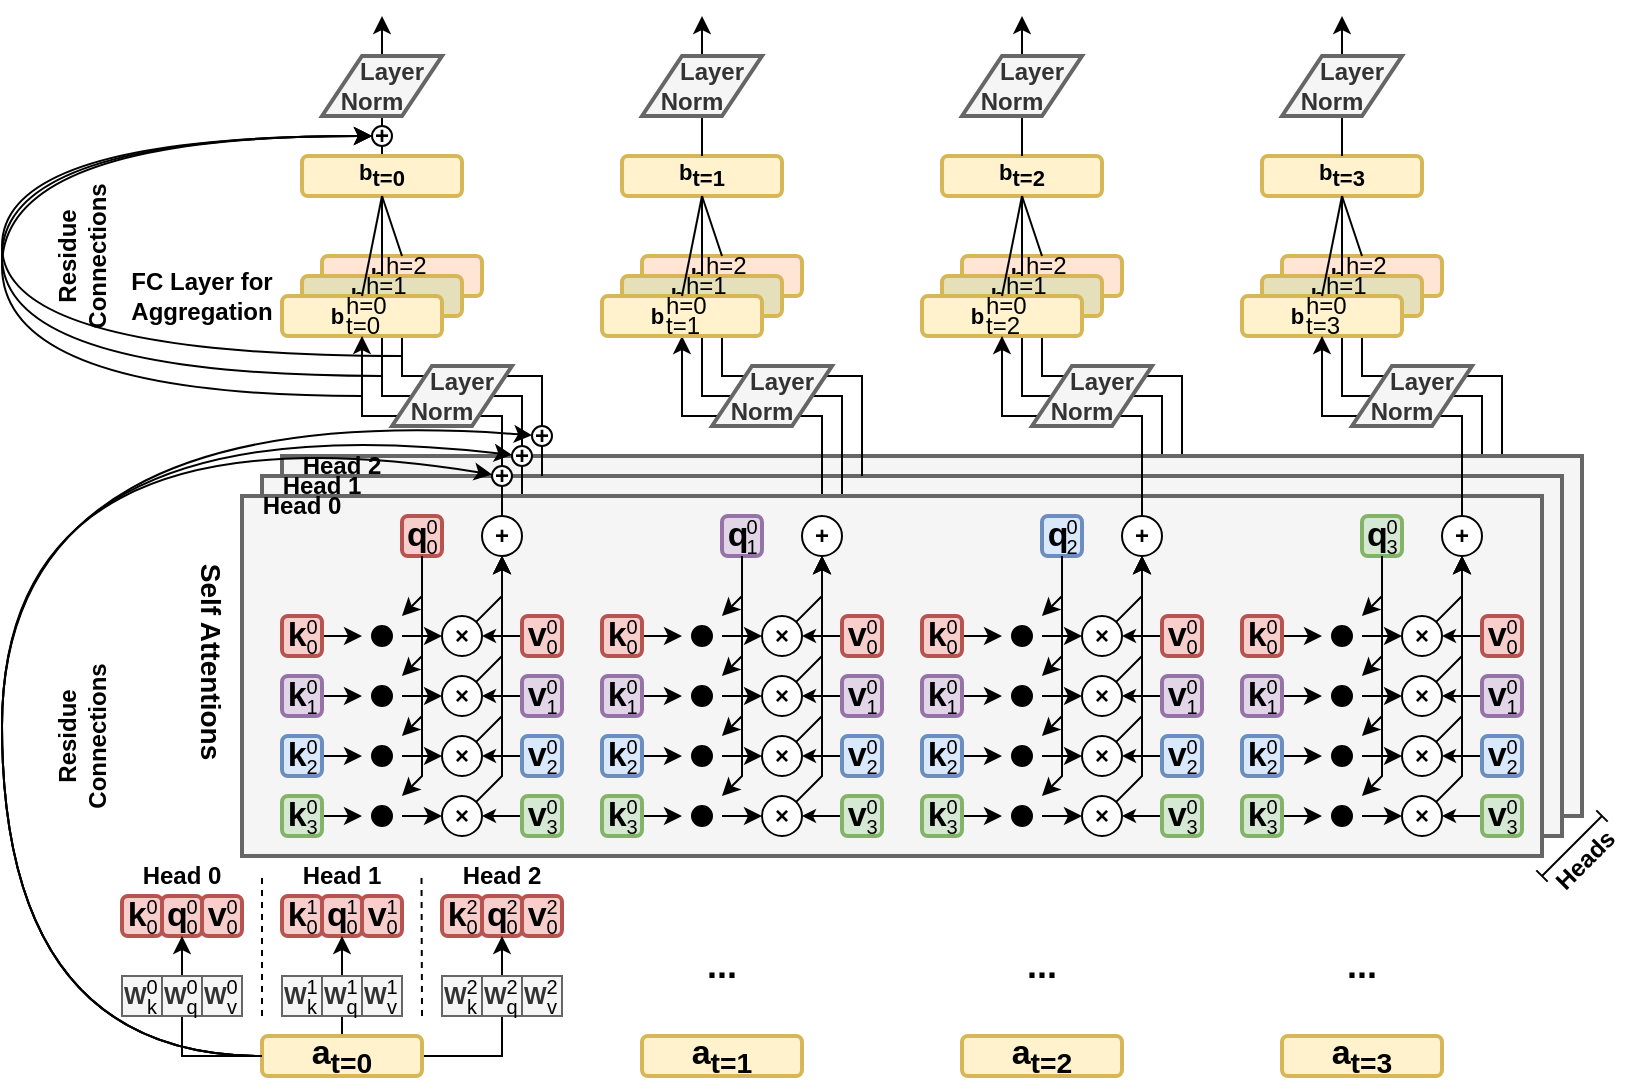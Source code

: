 <mxfile version="21.0.8" type="github">
  <diagram name="Page-1" id="6D9HJea0ypen_4jIPFg-">
    <mxGraphModel dx="1169" dy="661" grid="1" gridSize="10" guides="1" tooltips="1" connect="1" arrows="1" fold="1" page="1" pageScale="1" pageWidth="2336" pageHeight="1654" math="0" shadow="0">
      <root>
        <mxCell id="0" />
        <mxCell id="1" parent="0" />
        <mxCell id="SNnAPRE6H2LCFaZrrpsA-399" value="" style="endArrow=classic;html=1;rounded=0;" edge="1" parent="1">
          <mxGeometry width="50" height="50" relative="1" as="geometry">
            <mxPoint x="350" y="150" as="sourcePoint" />
            <mxPoint x="350" y="80" as="targetPoint" />
          </mxGeometry>
        </mxCell>
        <mxCell id="SNnAPRE6H2LCFaZrrpsA-382" style="rounded=0;orthogonalLoop=1;jettySize=auto;html=1;" edge="1" parent="1">
          <mxGeometry relative="1" as="geometry">
            <Array as="points">
              <mxPoint x="900" y="270" />
              <mxPoint x="830" y="270" />
            </Array>
            <mxPoint x="900" y="320" as="sourcePoint" />
            <mxPoint x="830" y="230" as="targetPoint" />
          </mxGeometry>
        </mxCell>
        <mxCell id="SNnAPRE6H2LCFaZrrpsA-383" style="rounded=0;orthogonalLoop=1;jettySize=auto;html=1;" edge="1" parent="1">
          <mxGeometry relative="1" as="geometry">
            <Array as="points">
              <mxPoint x="910" y="260" />
              <mxPoint x="840" y="260" />
            </Array>
            <mxPoint x="910" y="310" as="sourcePoint" />
            <mxPoint x="840" y="220" as="targetPoint" />
          </mxGeometry>
        </mxCell>
        <mxCell id="SNnAPRE6H2LCFaZrrpsA-377" style="rounded=0;orthogonalLoop=1;jettySize=auto;html=1;" edge="1" parent="1">
          <mxGeometry relative="1" as="geometry">
            <Array as="points">
              <mxPoint x="740" y="270" />
              <mxPoint x="670" y="270" />
            </Array>
            <mxPoint x="740" y="320" as="sourcePoint" />
            <mxPoint x="670" y="230" as="targetPoint" />
          </mxGeometry>
        </mxCell>
        <mxCell id="SNnAPRE6H2LCFaZrrpsA-378" style="rounded=0;orthogonalLoop=1;jettySize=auto;html=1;" edge="1" parent="1">
          <mxGeometry relative="1" as="geometry">
            <Array as="points">
              <mxPoint x="750" y="260" />
              <mxPoint x="680" y="260" />
            </Array>
            <mxPoint x="750" y="310" as="sourcePoint" />
            <mxPoint x="680" y="220" as="targetPoint" />
          </mxGeometry>
        </mxCell>
        <mxCell id="SNnAPRE6H2LCFaZrrpsA-15" value="" style="rounded=0;whiteSpace=wrap;html=1;strokeWidth=2;fontSize=17;fontStyle=1;fillColor=#f5f5f5;strokeColor=#666666;fontColor=#333333;" vertex="1" parent="1">
          <mxGeometry x="300" y="300" width="650" height="180" as="geometry" />
        </mxCell>
        <mxCell id="SNnAPRE6H2LCFaZrrpsA-16" value="" style="rounded=0;whiteSpace=wrap;html=1;strokeWidth=2;fontSize=17;fontStyle=1;fillColor=#f5f5f5;strokeColor=#666666;fontColor=#333333;" vertex="1" parent="1">
          <mxGeometry x="290" y="310" width="650" height="180" as="geometry" />
        </mxCell>
        <mxCell id="SNnAPRE6H2LCFaZrrpsA-370" value="" style="group;strokeWidth=2;fontStyle=1" vertex="1" connectable="0" parent="1">
          <mxGeometry x="500" y="255" width="90" height="30" as="geometry" />
        </mxCell>
        <mxCell id="SNnAPRE6H2LCFaZrrpsA-366" style="rounded=0;orthogonalLoop=1;jettySize=auto;html=1;" edge="1" parent="SNnAPRE6H2LCFaZrrpsA-370">
          <mxGeometry relative="1" as="geometry">
            <Array as="points">
              <mxPoint x="80" y="15" />
              <mxPoint x="10" y="15" />
            </Array>
            <mxPoint x="80" y="65" as="sourcePoint" />
            <mxPoint x="10" y="-25" as="targetPoint" />
          </mxGeometry>
        </mxCell>
        <mxCell id="SNnAPRE6H2LCFaZrrpsA-367" style="rounded=0;orthogonalLoop=1;jettySize=auto;html=1;" edge="1" parent="SNnAPRE6H2LCFaZrrpsA-370">
          <mxGeometry relative="1" as="geometry">
            <Array as="points">
              <mxPoint x="90" y="5" />
              <mxPoint x="20" y="5" />
            </Array>
            <mxPoint x="90" y="55" as="sourcePoint" />
            <mxPoint x="20" y="-35" as="targetPoint" />
          </mxGeometry>
        </mxCell>
        <mxCell id="SNnAPRE6H2LCFaZrrpsA-368" style="rounded=0;orthogonalLoop=1;jettySize=auto;html=1;" edge="1" parent="SNnAPRE6H2LCFaZrrpsA-370">
          <mxGeometry relative="1" as="geometry">
            <Array as="points">
              <mxPoint x="70" y="25" />
              <mxPoint y="25" />
            </Array>
            <mxPoint x="70" y="75" as="sourcePoint" />
            <mxPoint y="-15" as="targetPoint" />
          </mxGeometry>
        </mxCell>
        <mxCell id="SNnAPRE6H2LCFaZrrpsA-369" value="&amp;nbsp; &amp;nbsp;Layer Norm&amp;nbsp; &amp;nbsp;" style="shape=parallelogram;perimeter=parallelogramPerimeter;whiteSpace=wrap;html=1;fixedSize=1;container=0;fillColor=#f5f5f5;fontColor=#333333;strokeColor=#666666;fontStyle=1;strokeWidth=2;" vertex="1" parent="SNnAPRE6H2LCFaZrrpsA-370">
          <mxGeometry x="15" width="60" height="30" as="geometry" />
        </mxCell>
        <mxCell id="SNnAPRE6H2LCFaZrrpsA-160" style="rounded=0;orthogonalLoop=1;jettySize=auto;html=1;" edge="1" parent="1" target="SNnAPRE6H2LCFaZrrpsA-11">
          <mxGeometry relative="1" as="geometry">
            <Array as="points">
              <mxPoint x="420" y="270" />
              <mxPoint x="350" y="270" />
            </Array>
            <mxPoint x="420" y="320" as="sourcePoint" />
            <mxPoint x="390" y="270" as="targetPoint" />
          </mxGeometry>
        </mxCell>
        <mxCell id="SNnAPRE6H2LCFaZrrpsA-167" style="rounded=0;orthogonalLoop=1;jettySize=auto;html=1;" edge="1" parent="1" target="SNnAPRE6H2LCFaZrrpsA-7">
          <mxGeometry relative="1" as="geometry">
            <Array as="points">
              <mxPoint x="430" y="260" />
              <mxPoint x="360" y="260" />
            </Array>
            <mxPoint x="430" y="310" as="sourcePoint" />
            <mxPoint x="400" y="260" as="targetPoint" />
          </mxGeometry>
        </mxCell>
        <mxCell id="SNnAPRE6H2LCFaZrrpsA-1" value="k&amp;nbsp;" style="rounded=1;whiteSpace=wrap;html=1;fontStyle=1;strokeWidth=2;fontSize=17;fillColor=#f8cecc;strokeColor=#b85450;" vertex="1" parent="1">
          <mxGeometry x="380" y="520" width="20" height="20" as="geometry" />
        </mxCell>
        <mxCell id="SNnAPRE6H2LCFaZrrpsA-2" value="q&amp;nbsp;" style="rounded=1;whiteSpace=wrap;html=1;fontStyle=1;strokeWidth=2;fontSize=17;fillColor=#f8cecc;strokeColor=#b85450;" vertex="1" parent="1">
          <mxGeometry x="400" y="520" width="20" height="20" as="geometry" />
        </mxCell>
        <mxCell id="SNnAPRE6H2LCFaZrrpsA-3" value="v&amp;nbsp;" style="rounded=1;whiteSpace=wrap;html=1;fontStyle=1;strokeWidth=2;fontSize=17;fillColor=#f8cecc;strokeColor=#b85450;" vertex="1" parent="1">
          <mxGeometry x="340" y="520" width="20" height="20" as="geometry" />
        </mxCell>
        <mxCell id="SNnAPRE6H2LCFaZrrpsA-4" value="k&amp;nbsp;" style="rounded=1;whiteSpace=wrap;html=1;fontStyle=1;strokeWidth=2;fontSize=17;fillColor=#f8cecc;strokeColor=#b85450;" vertex="1" parent="1">
          <mxGeometry x="300" y="520" width="20" height="20" as="geometry" />
        </mxCell>
        <mxCell id="SNnAPRE6H2LCFaZrrpsA-5" value="q&amp;nbsp;" style="rounded=1;whiteSpace=wrap;html=1;fontStyle=1;strokeWidth=2;fontSize=17;fillColor=#f8cecc;strokeColor=#b85450;" vertex="1" parent="1">
          <mxGeometry x="320" y="520" width="20" height="20" as="geometry" />
        </mxCell>
        <mxCell id="SNnAPRE6H2LCFaZrrpsA-6" value="v&amp;nbsp;" style="rounded=1;whiteSpace=wrap;html=1;fontStyle=1;strokeWidth=2;fontSize=17;fillColor=#f8cecc;strokeColor=#b85450;" vertex="1" parent="1">
          <mxGeometry x="420" y="520" width="20" height="20" as="geometry" />
        </mxCell>
        <mxCell id="SNnAPRE6H2LCFaZrrpsA-7" value="b&amp;nbsp; &amp;nbsp; &amp;nbsp; &amp;nbsp;&amp;nbsp;" style="rounded=1;whiteSpace=wrap;html=1;fontStyle=1;strokeWidth=2;fontSize=11;fillColor=#FFE6D4;strokeColor=#d6b656;verticalAlign=middle;" vertex="1" parent="1">
          <mxGeometry x="320" y="200" width="80" height="20" as="geometry" />
        </mxCell>
        <mxCell id="SNnAPRE6H2LCFaZrrpsA-8" value="b&amp;nbsp; &amp;nbsp; &amp;nbsp; &amp;nbsp;&amp;nbsp;" style="rounded=1;whiteSpace=wrap;html=1;fontStyle=1;strokeWidth=2;fontSize=11;fillColor=#FFE6D4;strokeColor=#d6b656;verticalAlign=middle;" vertex="1" parent="1">
          <mxGeometry x="480" y="200" width="80" height="20" as="geometry" />
        </mxCell>
        <mxCell id="SNnAPRE6H2LCFaZrrpsA-9" value="b&amp;nbsp; &amp;nbsp; &amp;nbsp; &amp;nbsp;&amp;nbsp;" style="rounded=1;whiteSpace=wrap;html=1;fontStyle=1;strokeWidth=2;fontSize=11;fillColor=#FFE6D4;strokeColor=#d6b656;verticalAlign=middle;" vertex="1" parent="1">
          <mxGeometry x="640" y="200" width="80" height="20" as="geometry" />
        </mxCell>
        <mxCell id="SNnAPRE6H2LCFaZrrpsA-10" value="b&amp;nbsp; &amp;nbsp; &amp;nbsp; &amp;nbsp;&amp;nbsp;" style="rounded=1;whiteSpace=wrap;html=1;fontStyle=1;strokeWidth=2;fontSize=11;fillColor=#FFE6D4;strokeColor=#d6b656;verticalAlign=middle;" vertex="1" parent="1">
          <mxGeometry x="800" y="200" width="80" height="20" as="geometry" />
        </mxCell>
        <mxCell id="SNnAPRE6H2LCFaZrrpsA-11" value="b&amp;nbsp; &amp;nbsp; &amp;nbsp; &amp;nbsp;&amp;nbsp;" style="rounded=1;whiteSpace=wrap;html=1;fontStyle=1;strokeWidth=2;fontSize=11;fillColor=#E6E0BA;strokeColor=#d6b656;verticalAlign=middle;" vertex="1" parent="1">
          <mxGeometry x="310" y="210" width="80" height="20" as="geometry" />
        </mxCell>
        <mxCell id="SNnAPRE6H2LCFaZrrpsA-12" value="b&amp;nbsp; &amp;nbsp; &amp;nbsp; &amp;nbsp;&amp;nbsp;" style="rounded=1;whiteSpace=wrap;html=1;fontStyle=1;strokeWidth=2;fontSize=11;fillColor=#E6E0BA;strokeColor=#d6b656;verticalAlign=middle;" vertex="1" parent="1">
          <mxGeometry x="470" y="210" width="80" height="20" as="geometry" />
        </mxCell>
        <mxCell id="SNnAPRE6H2LCFaZrrpsA-13" value="b&amp;nbsp; &amp;nbsp; &amp;nbsp; &amp;nbsp;&amp;nbsp;" style="rounded=1;whiteSpace=wrap;html=1;fontStyle=1;strokeWidth=2;fontSize=11;fillColor=#E6E0BA;strokeColor=#d6b656;verticalAlign=middle;" vertex="1" parent="1">
          <mxGeometry x="630" y="210" width="80" height="20" as="geometry" />
        </mxCell>
        <mxCell id="SNnAPRE6H2LCFaZrrpsA-14" value="b&amp;nbsp; &amp;nbsp; &amp;nbsp; &amp;nbsp;&amp;nbsp;" style="rounded=1;whiteSpace=wrap;html=1;fontStyle=1;strokeWidth=2;fontSize=11;fillColor=#E6E0BA;strokeColor=#d6b656;verticalAlign=middle;" vertex="1" parent="1">
          <mxGeometry x="790" y="210" width="80" height="20" as="geometry" />
        </mxCell>
        <mxCell id="SNnAPRE6H2LCFaZrrpsA-17" value="" style="rounded=0;whiteSpace=wrap;html=1;strokeWidth=2;fontSize=17;fontStyle=1;fillColor=#f5f5f5;strokeColor=#666666;fontColor=#333333;" vertex="1" parent="1">
          <mxGeometry x="280" y="320" width="650" height="180" as="geometry" />
        </mxCell>
        <mxCell id="SNnAPRE6H2LCFaZrrpsA-18" value="Self Attentions" style="text;html=1;strokeColor=none;fillColor=none;align=center;verticalAlign=middle;whiteSpace=wrap;rounded=0;rotation=90;fontStyle=1;fontSize=14;" vertex="1" parent="1">
          <mxGeometry x="172.5" y="392.5" width="185" height="20" as="geometry" />
        </mxCell>
        <mxCell id="SNnAPRE6H2LCFaZrrpsA-19" style="rounded=0;orthogonalLoop=1;jettySize=auto;html=1;" edge="1" parent="1" source="SNnAPRE6H2LCFaZrrpsA-24" target="SNnAPRE6H2LCFaZrrpsA-21">
          <mxGeometry relative="1" as="geometry">
            <mxPoint x="550" y="390" as="sourcePoint" />
            <mxPoint x="340.0" y="300" as="targetPoint" />
            <Array as="points">
              <mxPoint x="410" y="400" />
              <mxPoint x="410" y="370" />
            </Array>
          </mxGeometry>
        </mxCell>
        <mxCell id="SNnAPRE6H2LCFaZrrpsA-21" value="+" style="ellipse;whiteSpace=wrap;html=1;aspect=fixed;fontStyle=1" vertex="1" parent="1">
          <mxGeometry x="400" y="330" width="20" height="20" as="geometry" />
        </mxCell>
        <mxCell id="SNnAPRE6H2LCFaZrrpsA-22" style="rounded=0;orthogonalLoop=1;jettySize=auto;html=1;" edge="1" parent="1" source="SNnAPRE6H2LCFaZrrpsA-23" target="SNnAPRE6H2LCFaZrrpsA-21">
          <mxGeometry relative="1" as="geometry">
            <Array as="points">
              <mxPoint x="410" y="370" />
            </Array>
          </mxGeometry>
        </mxCell>
        <mxCell id="SNnAPRE6H2LCFaZrrpsA-23" value="×" style="ellipse;whiteSpace=wrap;html=1;aspect=fixed;fontStyle=1" vertex="1" parent="1">
          <mxGeometry x="380" y="380" width="20" height="20" as="geometry" />
        </mxCell>
        <mxCell id="SNnAPRE6H2LCFaZrrpsA-24" value="×" style="ellipse;whiteSpace=wrap;html=1;aspect=fixed;fontStyle=1" vertex="1" parent="1">
          <mxGeometry x="380" y="410" width="20" height="20" as="geometry" />
        </mxCell>
        <mxCell id="SNnAPRE6H2LCFaZrrpsA-25" value="×" style="ellipse;whiteSpace=wrap;html=1;aspect=fixed;fontStyle=1" vertex="1" parent="1">
          <mxGeometry x="380" y="440" width="20" height="20" as="geometry" />
        </mxCell>
        <mxCell id="SNnAPRE6H2LCFaZrrpsA-26" value="×" style="ellipse;whiteSpace=wrap;html=1;aspect=fixed;fontStyle=1" vertex="1" parent="1">
          <mxGeometry x="380" y="470" width="20" height="20" as="geometry" />
        </mxCell>
        <mxCell id="SNnAPRE6H2LCFaZrrpsA-27" value="b&amp;nbsp; &amp;nbsp; &amp;nbsp; &amp;nbsp;&amp;nbsp;" style="rounded=1;whiteSpace=wrap;html=1;fontStyle=1;strokeWidth=2;fontSize=11;fillColor=#fff2cc;strokeColor=#d6b656;verticalAlign=middle;" vertex="1" parent="1">
          <mxGeometry x="300" y="220" width="80" height="20" as="geometry" />
        </mxCell>
        <mxCell id="SNnAPRE6H2LCFaZrrpsA-28" style="rounded=0;orthogonalLoop=1;jettySize=auto;html=1;fontStyle=1;endSize=4;" edge="1" parent="1" target="SNnAPRE6H2LCFaZrrpsA-23">
          <mxGeometry relative="1" as="geometry">
            <mxPoint x="380" y="400" as="targetPoint" />
            <mxPoint x="420" y="390" as="sourcePoint" />
          </mxGeometry>
        </mxCell>
        <mxCell id="SNnAPRE6H2LCFaZrrpsA-29" style="rounded=0;orthogonalLoop=1;jettySize=auto;html=1;fontStyle=1;endSize=4;" edge="1" parent="1" target="SNnAPRE6H2LCFaZrrpsA-24">
          <mxGeometry relative="1" as="geometry">
            <mxPoint x="380" y="400" as="targetPoint" />
            <mxPoint x="420" y="420" as="sourcePoint" />
          </mxGeometry>
        </mxCell>
        <mxCell id="SNnAPRE6H2LCFaZrrpsA-30" style="rounded=0;orthogonalLoop=1;jettySize=auto;html=1;fontStyle=1;endSize=4;" edge="1" parent="1" target="SNnAPRE6H2LCFaZrrpsA-25">
          <mxGeometry relative="1" as="geometry">
            <mxPoint x="380" y="400" as="targetPoint" />
            <mxPoint x="420" y="450" as="sourcePoint" />
          </mxGeometry>
        </mxCell>
        <mxCell id="SNnAPRE6H2LCFaZrrpsA-31" style="rounded=0;orthogonalLoop=1;jettySize=auto;html=1;fontStyle=1;endSize=4;" edge="1" parent="1" target="SNnAPRE6H2LCFaZrrpsA-26">
          <mxGeometry relative="1" as="geometry">
            <mxPoint x="380" y="400" as="targetPoint" />
            <mxPoint x="420" y="480" as="sourcePoint" />
          </mxGeometry>
        </mxCell>
        <mxCell id="SNnAPRE6H2LCFaZrrpsA-32" style="rounded=0;orthogonalLoop=1;jettySize=auto;html=1;" edge="1" parent="1" source="SNnAPRE6H2LCFaZrrpsA-25" target="SNnAPRE6H2LCFaZrrpsA-21">
          <mxGeometry relative="1" as="geometry">
            <mxPoint x="550" y="390" as="sourcePoint" />
            <mxPoint x="340.0" y="300" as="targetPoint" />
            <Array as="points">
              <mxPoint x="410" y="430" />
              <mxPoint x="410" y="370" />
            </Array>
          </mxGeometry>
        </mxCell>
        <mxCell id="SNnAPRE6H2LCFaZrrpsA-33" style="rounded=0;orthogonalLoop=1;jettySize=auto;html=1;" edge="1" parent="1" source="SNnAPRE6H2LCFaZrrpsA-26" target="SNnAPRE6H2LCFaZrrpsA-21">
          <mxGeometry relative="1" as="geometry">
            <mxPoint x="550" y="390" as="sourcePoint" />
            <mxPoint x="340.0" y="300" as="targetPoint" />
            <Array as="points">
              <mxPoint x="410" y="460" />
              <mxPoint x="410" y="370" />
            </Array>
          </mxGeometry>
        </mxCell>
        <mxCell id="SNnAPRE6H2LCFaZrrpsA-34" value="b&amp;nbsp; &amp;nbsp; &amp;nbsp; &amp;nbsp;&amp;nbsp;" style="rounded=1;whiteSpace=wrap;html=1;fontStyle=1;strokeWidth=2;fontSize=11;fillColor=#fff2cc;strokeColor=#d6b656;verticalAlign=middle;" vertex="1" parent="1">
          <mxGeometry x="460" y="220" width="80" height="20" as="geometry" />
        </mxCell>
        <mxCell id="SNnAPRE6H2LCFaZrrpsA-35" value="b&amp;nbsp; &amp;nbsp; &amp;nbsp; &amp;nbsp;&amp;nbsp;" style="rounded=1;whiteSpace=wrap;html=1;fontStyle=1;strokeWidth=2;fontSize=11;fillColor=#fff2cc;strokeColor=#d6b656;verticalAlign=middle;" vertex="1" parent="1">
          <mxGeometry x="620" y="220" width="80" height="20" as="geometry" />
        </mxCell>
        <mxCell id="SNnAPRE6H2LCFaZrrpsA-36" value="b&amp;nbsp; &amp;nbsp; &amp;nbsp; &amp;nbsp;&amp;nbsp;" style="rounded=1;whiteSpace=wrap;html=1;fontStyle=1;strokeWidth=2;fontSize=11;fillColor=#fff2cc;strokeColor=#d6b656;verticalAlign=middle;" vertex="1" parent="1">
          <mxGeometry x="780" y="220" width="80" height="20" as="geometry" />
        </mxCell>
        <mxCell id="SNnAPRE6H2LCFaZrrpsA-37" style="rounded=0;orthogonalLoop=1;jettySize=auto;html=1;" edge="1" parent="1" source="SNnAPRE6H2LCFaZrrpsA-38">
          <mxGeometry relative="1" as="geometry">
            <mxPoint x="360" y="380" as="targetPoint" />
            <Array as="points">
              <mxPoint x="370" y="370" />
            </Array>
          </mxGeometry>
        </mxCell>
        <mxCell id="SNnAPRE6H2LCFaZrrpsA-38" value="q&amp;nbsp;" style="rounded=1;whiteSpace=wrap;html=1;fontStyle=1;strokeWidth=2;fontSize=17;fillColor=#f8cecc;strokeColor=#b85450;" vertex="1" parent="1">
          <mxGeometry x="360" y="330" width="20" height="20" as="geometry" />
        </mxCell>
        <mxCell id="SNnAPRE6H2LCFaZrrpsA-39" style="rounded=0;orthogonalLoop=1;jettySize=auto;html=1;" edge="1" parent="1" source="SNnAPRE6H2LCFaZrrpsA-204">
          <mxGeometry relative="1" as="geometry">
            <mxPoint x="340" y="390" as="targetPoint" />
          </mxGeometry>
        </mxCell>
        <mxCell id="SNnAPRE6H2LCFaZrrpsA-40" style="rounded=0;orthogonalLoop=1;jettySize=auto;html=1;" edge="1" parent="1">
          <mxGeometry relative="1" as="geometry">
            <mxPoint x="340" y="420" as="targetPoint" />
            <mxPoint x="320" y="420" as="sourcePoint" />
          </mxGeometry>
        </mxCell>
        <mxCell id="SNnAPRE6H2LCFaZrrpsA-41" style="rounded=0;orthogonalLoop=1;jettySize=auto;html=1;" edge="1" parent="1">
          <mxGeometry relative="1" as="geometry">
            <mxPoint x="340" y="450" as="targetPoint" />
            <mxPoint x="320" y="450" as="sourcePoint" />
          </mxGeometry>
        </mxCell>
        <mxCell id="SNnAPRE6H2LCFaZrrpsA-42" style="rounded=0;orthogonalLoop=1;jettySize=auto;html=1;entryX=0;entryY=0.5;entryDx=0;entryDy=0;" edge="1" parent="1">
          <mxGeometry relative="1" as="geometry">
            <mxPoint x="340" y="480" as="targetPoint" />
            <mxPoint x="320" y="480" as="sourcePoint" />
          </mxGeometry>
        </mxCell>
        <mxCell id="SNnAPRE6H2LCFaZrrpsA-43" style="rounded=0;orthogonalLoop=1;jettySize=auto;html=1;" edge="1" parent="1" target="SNnAPRE6H2LCFaZrrpsA-23">
          <mxGeometry relative="1" as="geometry">
            <mxPoint x="360" y="390" as="sourcePoint" />
          </mxGeometry>
        </mxCell>
        <mxCell id="SNnAPRE6H2LCFaZrrpsA-44" style="rounded=0;orthogonalLoop=1;jettySize=auto;html=1;" edge="1" parent="1" target="SNnAPRE6H2LCFaZrrpsA-24">
          <mxGeometry relative="1" as="geometry">
            <mxPoint x="360" y="420" as="sourcePoint" />
          </mxGeometry>
        </mxCell>
        <mxCell id="SNnAPRE6H2LCFaZrrpsA-45" style="rounded=0;orthogonalLoop=1;jettySize=auto;html=1;" edge="1" parent="1" target="SNnAPRE6H2LCFaZrrpsA-25">
          <mxGeometry relative="1" as="geometry">
            <mxPoint x="360" y="450" as="sourcePoint" />
          </mxGeometry>
        </mxCell>
        <mxCell id="SNnAPRE6H2LCFaZrrpsA-46" style="rounded=0;orthogonalLoop=1;jettySize=auto;html=1;entryX=0;entryY=0.5;entryDx=0;entryDy=0;" edge="1" parent="1" target="SNnAPRE6H2LCFaZrrpsA-26">
          <mxGeometry relative="1" as="geometry">
            <mxPoint x="360" y="480" as="sourcePoint" />
          </mxGeometry>
        </mxCell>
        <mxCell id="SNnAPRE6H2LCFaZrrpsA-47" style="rounded=0;orthogonalLoop=1;jettySize=auto;html=1;" edge="1" parent="1" source="SNnAPRE6H2LCFaZrrpsA-38">
          <mxGeometry relative="1" as="geometry">
            <mxPoint x="360" y="410" as="targetPoint" />
            <Array as="points">
              <mxPoint x="370" y="360" />
              <mxPoint x="370" y="400" />
            </Array>
          </mxGeometry>
        </mxCell>
        <mxCell id="SNnAPRE6H2LCFaZrrpsA-48" style="rounded=0;orthogonalLoop=1;jettySize=auto;html=1;" edge="1" parent="1" source="SNnAPRE6H2LCFaZrrpsA-38">
          <mxGeometry relative="1" as="geometry">
            <mxPoint x="360" y="440" as="targetPoint" />
            <Array as="points">
              <mxPoint x="370" y="360" />
              <mxPoint x="370" y="430" />
            </Array>
          </mxGeometry>
        </mxCell>
        <mxCell id="SNnAPRE6H2LCFaZrrpsA-49" style="rounded=0;orthogonalLoop=1;jettySize=auto;html=1;" edge="1" parent="1" source="SNnAPRE6H2LCFaZrrpsA-38">
          <mxGeometry relative="1" as="geometry">
            <mxPoint x="360" y="470" as="targetPoint" />
            <Array as="points">
              <mxPoint x="370" y="360" />
              <mxPoint x="370" y="460" />
            </Array>
          </mxGeometry>
        </mxCell>
        <mxCell id="SNnAPRE6H2LCFaZrrpsA-50" value="" style="ellipse;whiteSpace=wrap;html=1;aspect=fixed;fillColor=#000000;fontStyle=1" vertex="1" parent="1">
          <mxGeometry x="345" y="385" width="10" height="10" as="geometry" />
        </mxCell>
        <mxCell id="SNnAPRE6H2LCFaZrrpsA-51" value="" style="ellipse;whiteSpace=wrap;html=1;aspect=fixed;fillColor=#000000;fontStyle=1" vertex="1" parent="1">
          <mxGeometry x="345" y="415" width="10" height="10" as="geometry" />
        </mxCell>
        <mxCell id="SNnAPRE6H2LCFaZrrpsA-52" value="" style="ellipse;whiteSpace=wrap;html=1;aspect=fixed;fillColor=#000000;fontStyle=1" vertex="1" parent="1">
          <mxGeometry x="345" y="445" width="10" height="10" as="geometry" />
        </mxCell>
        <mxCell id="SNnAPRE6H2LCFaZrrpsA-53" value="" style="ellipse;whiteSpace=wrap;html=1;aspect=fixed;fillColor=#000000;fontStyle=1" vertex="1" parent="1">
          <mxGeometry x="345" y="475" width="10" height="10" as="geometry" />
        </mxCell>
        <mxCell id="SNnAPRE6H2LCFaZrrpsA-54" style="rounded=0;orthogonalLoop=1;jettySize=auto;html=1;" edge="1" parent="1" source="SNnAPRE6H2LCFaZrrpsA-58" target="SNnAPRE6H2LCFaZrrpsA-55">
          <mxGeometry relative="1" as="geometry">
            <mxPoint x="710" y="390" as="sourcePoint" />
            <mxPoint x="500.0" y="300" as="targetPoint" />
            <Array as="points">
              <mxPoint x="570" y="400" />
              <mxPoint x="570" y="370" />
            </Array>
          </mxGeometry>
        </mxCell>
        <mxCell id="SNnAPRE6H2LCFaZrrpsA-55" value="+" style="ellipse;whiteSpace=wrap;html=1;aspect=fixed;fontStyle=1" vertex="1" parent="1">
          <mxGeometry x="560" y="330" width="20" height="20" as="geometry" />
        </mxCell>
        <mxCell id="SNnAPRE6H2LCFaZrrpsA-56" style="rounded=0;orthogonalLoop=1;jettySize=auto;html=1;" edge="1" parent="1" source="SNnAPRE6H2LCFaZrrpsA-57" target="SNnAPRE6H2LCFaZrrpsA-55">
          <mxGeometry relative="1" as="geometry">
            <Array as="points">
              <mxPoint x="570" y="370" />
            </Array>
          </mxGeometry>
        </mxCell>
        <mxCell id="SNnAPRE6H2LCFaZrrpsA-57" value="×" style="ellipse;whiteSpace=wrap;html=1;aspect=fixed;fontStyle=1" vertex="1" parent="1">
          <mxGeometry x="540" y="380" width="20" height="20" as="geometry" />
        </mxCell>
        <mxCell id="SNnAPRE6H2LCFaZrrpsA-58" value="×" style="ellipse;whiteSpace=wrap;html=1;aspect=fixed;fontStyle=1" vertex="1" parent="1">
          <mxGeometry x="540" y="410" width="20" height="20" as="geometry" />
        </mxCell>
        <mxCell id="SNnAPRE6H2LCFaZrrpsA-59" value="×" style="ellipse;whiteSpace=wrap;html=1;aspect=fixed;fontStyle=1" vertex="1" parent="1">
          <mxGeometry x="540" y="440" width="20" height="20" as="geometry" />
        </mxCell>
        <mxCell id="SNnAPRE6H2LCFaZrrpsA-60" value="×" style="ellipse;whiteSpace=wrap;html=1;aspect=fixed;fontStyle=1" vertex="1" parent="1">
          <mxGeometry x="540" y="470" width="20" height="20" as="geometry" />
        </mxCell>
        <mxCell id="SNnAPRE6H2LCFaZrrpsA-61" style="rounded=0;orthogonalLoop=1;jettySize=auto;html=1;fontStyle=1;endSize=4;" edge="1" parent="1" target="SNnAPRE6H2LCFaZrrpsA-57">
          <mxGeometry relative="1" as="geometry">
            <mxPoint x="540" y="400" as="targetPoint" />
            <mxPoint x="580" y="390" as="sourcePoint" />
          </mxGeometry>
        </mxCell>
        <mxCell id="SNnAPRE6H2LCFaZrrpsA-62" style="rounded=0;orthogonalLoop=1;jettySize=auto;html=1;fontStyle=1;endSize=4;" edge="1" parent="1" target="SNnAPRE6H2LCFaZrrpsA-58">
          <mxGeometry relative="1" as="geometry">
            <mxPoint x="540" y="400" as="targetPoint" />
            <mxPoint x="580" y="420" as="sourcePoint" />
          </mxGeometry>
        </mxCell>
        <mxCell id="SNnAPRE6H2LCFaZrrpsA-63" style="rounded=0;orthogonalLoop=1;jettySize=auto;html=1;fontStyle=1;endSize=4;" edge="1" parent="1" target="SNnAPRE6H2LCFaZrrpsA-59">
          <mxGeometry relative="1" as="geometry">
            <mxPoint x="540" y="400" as="targetPoint" />
            <mxPoint x="580" y="450" as="sourcePoint" />
          </mxGeometry>
        </mxCell>
        <mxCell id="SNnAPRE6H2LCFaZrrpsA-64" style="rounded=0;orthogonalLoop=1;jettySize=auto;html=1;fontStyle=1;endSize=4;" edge="1" parent="1" target="SNnAPRE6H2LCFaZrrpsA-60">
          <mxGeometry relative="1" as="geometry">
            <mxPoint x="540" y="400" as="targetPoint" />
            <mxPoint x="580" y="480" as="sourcePoint" />
          </mxGeometry>
        </mxCell>
        <mxCell id="SNnAPRE6H2LCFaZrrpsA-65" style="rounded=0;orthogonalLoop=1;jettySize=auto;html=1;" edge="1" parent="1" source="SNnAPRE6H2LCFaZrrpsA-59" target="SNnAPRE6H2LCFaZrrpsA-55">
          <mxGeometry relative="1" as="geometry">
            <mxPoint x="710" y="390" as="sourcePoint" />
            <mxPoint x="500.0" y="300" as="targetPoint" />
            <Array as="points">
              <mxPoint x="570" y="430" />
              <mxPoint x="570" y="370" />
            </Array>
          </mxGeometry>
        </mxCell>
        <mxCell id="SNnAPRE6H2LCFaZrrpsA-66" style="rounded=0;orthogonalLoop=1;jettySize=auto;html=1;" edge="1" parent="1" source="SNnAPRE6H2LCFaZrrpsA-60" target="SNnAPRE6H2LCFaZrrpsA-55">
          <mxGeometry relative="1" as="geometry">
            <mxPoint x="710" y="390" as="sourcePoint" />
            <mxPoint x="500.0" y="300" as="targetPoint" />
            <Array as="points">
              <mxPoint x="570" y="460" />
              <mxPoint x="570" y="370" />
            </Array>
          </mxGeometry>
        </mxCell>
        <mxCell id="SNnAPRE6H2LCFaZrrpsA-67" style="rounded=0;orthogonalLoop=1;jettySize=auto;html=1;" edge="1" parent="1" source="SNnAPRE6H2LCFaZrrpsA-68">
          <mxGeometry relative="1" as="geometry">
            <mxPoint x="520" y="380" as="targetPoint" />
            <Array as="points">
              <mxPoint x="530" y="370" />
            </Array>
          </mxGeometry>
        </mxCell>
        <mxCell id="SNnAPRE6H2LCFaZrrpsA-68" value="q&lt;span style=&quot;font-size: 14.167px;&quot;&gt;&amp;nbsp;&lt;/span&gt;" style="rounded=1;whiteSpace=wrap;html=1;fontStyle=1;strokeWidth=2;fontSize=17;fillColor=#e1d5e7;strokeColor=#9673a6;" vertex="1" parent="1">
          <mxGeometry x="520" y="330" width="20" height="20" as="geometry" />
        </mxCell>
        <mxCell id="SNnAPRE6H2LCFaZrrpsA-69" style="rounded=0;orthogonalLoop=1;jettySize=auto;html=1;" edge="1" parent="1">
          <mxGeometry relative="1" as="geometry">
            <mxPoint x="500" y="390" as="targetPoint" />
            <mxPoint x="480" y="390" as="sourcePoint" />
          </mxGeometry>
        </mxCell>
        <mxCell id="SNnAPRE6H2LCFaZrrpsA-70" style="rounded=0;orthogonalLoop=1;jettySize=auto;html=1;" edge="1" parent="1">
          <mxGeometry relative="1" as="geometry">
            <mxPoint x="500" y="420" as="targetPoint" />
            <mxPoint x="480" y="420" as="sourcePoint" />
          </mxGeometry>
        </mxCell>
        <mxCell id="SNnAPRE6H2LCFaZrrpsA-71" style="rounded=0;orthogonalLoop=1;jettySize=auto;html=1;" edge="1" parent="1">
          <mxGeometry relative="1" as="geometry">
            <mxPoint x="500" y="450" as="targetPoint" />
            <mxPoint x="480" y="450" as="sourcePoint" />
          </mxGeometry>
        </mxCell>
        <mxCell id="SNnAPRE6H2LCFaZrrpsA-72" style="rounded=0;orthogonalLoop=1;jettySize=auto;html=1;entryX=0;entryY=0.5;entryDx=0;entryDy=0;" edge="1" parent="1">
          <mxGeometry relative="1" as="geometry">
            <mxPoint x="500" y="480" as="targetPoint" />
            <mxPoint x="480" y="480" as="sourcePoint" />
          </mxGeometry>
        </mxCell>
        <mxCell id="SNnAPRE6H2LCFaZrrpsA-73" style="rounded=0;orthogonalLoop=1;jettySize=auto;html=1;" edge="1" parent="1" target="SNnAPRE6H2LCFaZrrpsA-57">
          <mxGeometry relative="1" as="geometry">
            <mxPoint x="520" y="390" as="sourcePoint" />
          </mxGeometry>
        </mxCell>
        <mxCell id="SNnAPRE6H2LCFaZrrpsA-74" style="rounded=0;orthogonalLoop=1;jettySize=auto;html=1;" edge="1" parent="1" target="SNnAPRE6H2LCFaZrrpsA-58">
          <mxGeometry relative="1" as="geometry">
            <mxPoint x="520" y="420" as="sourcePoint" />
          </mxGeometry>
        </mxCell>
        <mxCell id="SNnAPRE6H2LCFaZrrpsA-75" style="rounded=0;orthogonalLoop=1;jettySize=auto;html=1;" edge="1" parent="1" target="SNnAPRE6H2LCFaZrrpsA-59">
          <mxGeometry relative="1" as="geometry">
            <mxPoint x="520" y="450" as="sourcePoint" />
          </mxGeometry>
        </mxCell>
        <mxCell id="SNnAPRE6H2LCFaZrrpsA-76" style="rounded=0;orthogonalLoop=1;jettySize=auto;html=1;entryX=0;entryY=0.5;entryDx=0;entryDy=0;" edge="1" parent="1" target="SNnAPRE6H2LCFaZrrpsA-60">
          <mxGeometry relative="1" as="geometry">
            <mxPoint x="520" y="480" as="sourcePoint" />
          </mxGeometry>
        </mxCell>
        <mxCell id="SNnAPRE6H2LCFaZrrpsA-77" style="rounded=0;orthogonalLoop=1;jettySize=auto;html=1;" edge="1" parent="1" source="SNnAPRE6H2LCFaZrrpsA-68">
          <mxGeometry relative="1" as="geometry">
            <mxPoint x="520" y="410" as="targetPoint" />
            <Array as="points">
              <mxPoint x="530" y="360" />
              <mxPoint x="530" y="400" />
            </Array>
          </mxGeometry>
        </mxCell>
        <mxCell id="SNnAPRE6H2LCFaZrrpsA-78" style="rounded=0;orthogonalLoop=1;jettySize=auto;html=1;" edge="1" parent="1" source="SNnAPRE6H2LCFaZrrpsA-68">
          <mxGeometry relative="1" as="geometry">
            <mxPoint x="520" y="440" as="targetPoint" />
            <Array as="points">
              <mxPoint x="530" y="360" />
              <mxPoint x="530" y="430" />
            </Array>
          </mxGeometry>
        </mxCell>
        <mxCell id="SNnAPRE6H2LCFaZrrpsA-79" style="rounded=0;orthogonalLoop=1;jettySize=auto;html=1;" edge="1" parent="1" source="SNnAPRE6H2LCFaZrrpsA-68">
          <mxGeometry relative="1" as="geometry">
            <mxPoint x="520" y="470" as="targetPoint" />
            <Array as="points">
              <mxPoint x="530" y="360" />
              <mxPoint x="530" y="460" />
            </Array>
          </mxGeometry>
        </mxCell>
        <mxCell id="SNnAPRE6H2LCFaZrrpsA-80" value="" style="ellipse;whiteSpace=wrap;html=1;aspect=fixed;fillColor=#000000;fontStyle=1" vertex="1" parent="1">
          <mxGeometry x="505" y="385" width="10" height="10" as="geometry" />
        </mxCell>
        <mxCell id="SNnAPRE6H2LCFaZrrpsA-81" value="" style="ellipse;whiteSpace=wrap;html=1;aspect=fixed;fillColor=#000000;fontStyle=1" vertex="1" parent="1">
          <mxGeometry x="505" y="415" width="10" height="10" as="geometry" />
        </mxCell>
        <mxCell id="SNnAPRE6H2LCFaZrrpsA-82" value="" style="ellipse;whiteSpace=wrap;html=1;aspect=fixed;fillColor=#000000;fontStyle=1" vertex="1" parent="1">
          <mxGeometry x="505" y="445" width="10" height="10" as="geometry" />
        </mxCell>
        <mxCell id="SNnAPRE6H2LCFaZrrpsA-83" value="" style="ellipse;whiteSpace=wrap;html=1;aspect=fixed;fillColor=#000000;fontStyle=1" vertex="1" parent="1">
          <mxGeometry x="505" y="475" width="10" height="10" as="geometry" />
        </mxCell>
        <mxCell id="SNnAPRE6H2LCFaZrrpsA-84" style="rounded=0;orthogonalLoop=1;jettySize=auto;html=1;" edge="1" parent="1" source="SNnAPRE6H2LCFaZrrpsA-88" target="SNnAPRE6H2LCFaZrrpsA-85">
          <mxGeometry relative="1" as="geometry">
            <mxPoint x="870" y="390" as="sourcePoint" />
            <mxPoint x="660.0" y="300" as="targetPoint" />
            <Array as="points">
              <mxPoint x="730" y="400" />
              <mxPoint x="730" y="370" />
            </Array>
          </mxGeometry>
        </mxCell>
        <mxCell id="SNnAPRE6H2LCFaZrrpsA-85" value="+" style="ellipse;whiteSpace=wrap;html=1;aspect=fixed;fontStyle=1" vertex="1" parent="1">
          <mxGeometry x="720" y="330" width="20" height="20" as="geometry" />
        </mxCell>
        <mxCell id="SNnAPRE6H2LCFaZrrpsA-86" style="rounded=0;orthogonalLoop=1;jettySize=auto;html=1;" edge="1" parent="1" source="SNnAPRE6H2LCFaZrrpsA-87" target="SNnAPRE6H2LCFaZrrpsA-85">
          <mxGeometry relative="1" as="geometry">
            <Array as="points">
              <mxPoint x="730" y="370" />
            </Array>
          </mxGeometry>
        </mxCell>
        <mxCell id="SNnAPRE6H2LCFaZrrpsA-87" value="×" style="ellipse;whiteSpace=wrap;html=1;aspect=fixed;fontStyle=1" vertex="1" parent="1">
          <mxGeometry x="700" y="380" width="20" height="20" as="geometry" />
        </mxCell>
        <mxCell id="SNnAPRE6H2LCFaZrrpsA-88" value="×" style="ellipse;whiteSpace=wrap;html=1;aspect=fixed;fontStyle=1" vertex="1" parent="1">
          <mxGeometry x="700" y="410" width="20" height="20" as="geometry" />
        </mxCell>
        <mxCell id="SNnAPRE6H2LCFaZrrpsA-89" value="×" style="ellipse;whiteSpace=wrap;html=1;aspect=fixed;fontStyle=1" vertex="1" parent="1">
          <mxGeometry x="700" y="440" width="20" height="20" as="geometry" />
        </mxCell>
        <mxCell id="SNnAPRE6H2LCFaZrrpsA-90" value="×" style="ellipse;whiteSpace=wrap;html=1;aspect=fixed;fontStyle=1" vertex="1" parent="1">
          <mxGeometry x="700" y="470" width="20" height="20" as="geometry" />
        </mxCell>
        <mxCell id="SNnAPRE6H2LCFaZrrpsA-91" style="rounded=0;orthogonalLoop=1;jettySize=auto;html=1;fontStyle=1;endSize=4;" edge="1" parent="1" target="SNnAPRE6H2LCFaZrrpsA-87">
          <mxGeometry relative="1" as="geometry">
            <mxPoint x="700" y="400" as="targetPoint" />
            <mxPoint x="740" y="390" as="sourcePoint" />
          </mxGeometry>
        </mxCell>
        <mxCell id="SNnAPRE6H2LCFaZrrpsA-92" style="rounded=0;orthogonalLoop=1;jettySize=auto;html=1;fontStyle=1;endSize=4;" edge="1" parent="1" target="SNnAPRE6H2LCFaZrrpsA-88">
          <mxGeometry relative="1" as="geometry">
            <mxPoint x="700" y="400" as="targetPoint" />
            <mxPoint x="740" y="420" as="sourcePoint" />
          </mxGeometry>
        </mxCell>
        <mxCell id="SNnAPRE6H2LCFaZrrpsA-93" style="rounded=0;orthogonalLoop=1;jettySize=auto;html=1;fontStyle=1;endSize=4;" edge="1" parent="1" target="SNnAPRE6H2LCFaZrrpsA-89">
          <mxGeometry relative="1" as="geometry">
            <mxPoint x="700" y="400" as="targetPoint" />
            <mxPoint x="740" y="450" as="sourcePoint" />
          </mxGeometry>
        </mxCell>
        <mxCell id="SNnAPRE6H2LCFaZrrpsA-94" style="rounded=0;orthogonalLoop=1;jettySize=auto;html=1;fontStyle=1;endSize=4;" edge="1" parent="1" target="SNnAPRE6H2LCFaZrrpsA-90">
          <mxGeometry relative="1" as="geometry">
            <mxPoint x="700" y="400" as="targetPoint" />
            <mxPoint x="740" y="480" as="sourcePoint" />
          </mxGeometry>
        </mxCell>
        <mxCell id="SNnAPRE6H2LCFaZrrpsA-95" style="rounded=0;orthogonalLoop=1;jettySize=auto;html=1;" edge="1" parent="1" source="SNnAPRE6H2LCFaZrrpsA-89" target="SNnAPRE6H2LCFaZrrpsA-85">
          <mxGeometry relative="1" as="geometry">
            <mxPoint x="870" y="390" as="sourcePoint" />
            <mxPoint x="660.0" y="300" as="targetPoint" />
            <Array as="points">
              <mxPoint x="730" y="430" />
              <mxPoint x="730" y="370" />
            </Array>
          </mxGeometry>
        </mxCell>
        <mxCell id="SNnAPRE6H2LCFaZrrpsA-96" style="rounded=0;orthogonalLoop=1;jettySize=auto;html=1;" edge="1" parent="1" source="SNnAPRE6H2LCFaZrrpsA-90" target="SNnAPRE6H2LCFaZrrpsA-85">
          <mxGeometry relative="1" as="geometry">
            <mxPoint x="870" y="390" as="sourcePoint" />
            <mxPoint x="660.0" y="300" as="targetPoint" />
            <Array as="points">
              <mxPoint x="730" y="460" />
              <mxPoint x="730" y="370" />
            </Array>
          </mxGeometry>
        </mxCell>
        <mxCell id="SNnAPRE6H2LCFaZrrpsA-97" style="rounded=0;orthogonalLoop=1;jettySize=auto;html=1;" edge="1" parent="1" source="SNnAPRE6H2LCFaZrrpsA-98">
          <mxGeometry relative="1" as="geometry">
            <mxPoint x="680" y="380" as="targetPoint" />
            <Array as="points">
              <mxPoint x="690" y="370" />
            </Array>
          </mxGeometry>
        </mxCell>
        <mxCell id="SNnAPRE6H2LCFaZrrpsA-98" value="q&lt;span style=&quot;font-size: 14.167px;&quot;&gt;&amp;nbsp;&lt;/span&gt;" style="rounded=1;whiteSpace=wrap;html=1;fontStyle=1;strokeWidth=2;fontSize=17;fillColor=#dae8fc;strokeColor=#6c8ebf;" vertex="1" parent="1">
          <mxGeometry x="680" y="330" width="20" height="20" as="geometry" />
        </mxCell>
        <mxCell id="SNnAPRE6H2LCFaZrrpsA-99" style="rounded=0;orthogonalLoop=1;jettySize=auto;html=1;" edge="1" parent="1">
          <mxGeometry relative="1" as="geometry">
            <mxPoint x="660" y="390" as="targetPoint" />
            <mxPoint x="640" y="390" as="sourcePoint" />
          </mxGeometry>
        </mxCell>
        <mxCell id="SNnAPRE6H2LCFaZrrpsA-100" style="rounded=0;orthogonalLoop=1;jettySize=auto;html=1;" edge="1" parent="1">
          <mxGeometry relative="1" as="geometry">
            <mxPoint x="660" y="420" as="targetPoint" />
            <mxPoint x="640" y="420" as="sourcePoint" />
          </mxGeometry>
        </mxCell>
        <mxCell id="SNnAPRE6H2LCFaZrrpsA-101" style="rounded=0;orthogonalLoop=1;jettySize=auto;html=1;" edge="1" parent="1">
          <mxGeometry relative="1" as="geometry">
            <mxPoint x="660" y="450" as="targetPoint" />
            <mxPoint x="640" y="450" as="sourcePoint" />
          </mxGeometry>
        </mxCell>
        <mxCell id="SNnAPRE6H2LCFaZrrpsA-102" style="rounded=0;orthogonalLoop=1;jettySize=auto;html=1;entryX=0;entryY=0.5;entryDx=0;entryDy=0;" edge="1" parent="1">
          <mxGeometry relative="1" as="geometry">
            <mxPoint x="660" y="480" as="targetPoint" />
            <mxPoint x="640" y="480" as="sourcePoint" />
          </mxGeometry>
        </mxCell>
        <mxCell id="SNnAPRE6H2LCFaZrrpsA-103" style="rounded=0;orthogonalLoop=1;jettySize=auto;html=1;" edge="1" parent="1" target="SNnAPRE6H2LCFaZrrpsA-87">
          <mxGeometry relative="1" as="geometry">
            <mxPoint x="680" y="390" as="sourcePoint" />
          </mxGeometry>
        </mxCell>
        <mxCell id="SNnAPRE6H2LCFaZrrpsA-104" style="rounded=0;orthogonalLoop=1;jettySize=auto;html=1;" edge="1" parent="1" target="SNnAPRE6H2LCFaZrrpsA-88">
          <mxGeometry relative="1" as="geometry">
            <mxPoint x="680" y="420" as="sourcePoint" />
          </mxGeometry>
        </mxCell>
        <mxCell id="SNnAPRE6H2LCFaZrrpsA-105" style="rounded=0;orthogonalLoop=1;jettySize=auto;html=1;" edge="1" parent="1" target="SNnAPRE6H2LCFaZrrpsA-89">
          <mxGeometry relative="1" as="geometry">
            <mxPoint x="680" y="450" as="sourcePoint" />
          </mxGeometry>
        </mxCell>
        <mxCell id="SNnAPRE6H2LCFaZrrpsA-106" style="rounded=0;orthogonalLoop=1;jettySize=auto;html=1;entryX=0;entryY=0.5;entryDx=0;entryDy=0;" edge="1" parent="1" target="SNnAPRE6H2LCFaZrrpsA-90">
          <mxGeometry relative="1" as="geometry">
            <mxPoint x="680" y="480" as="sourcePoint" />
          </mxGeometry>
        </mxCell>
        <mxCell id="SNnAPRE6H2LCFaZrrpsA-107" style="rounded=0;orthogonalLoop=1;jettySize=auto;html=1;" edge="1" parent="1" source="SNnAPRE6H2LCFaZrrpsA-98">
          <mxGeometry relative="1" as="geometry">
            <mxPoint x="680" y="410" as="targetPoint" />
            <Array as="points">
              <mxPoint x="690" y="360" />
              <mxPoint x="690" y="400" />
            </Array>
          </mxGeometry>
        </mxCell>
        <mxCell id="SNnAPRE6H2LCFaZrrpsA-108" style="rounded=0;orthogonalLoop=1;jettySize=auto;html=1;" edge="1" parent="1" source="SNnAPRE6H2LCFaZrrpsA-98">
          <mxGeometry relative="1" as="geometry">
            <mxPoint x="680" y="440" as="targetPoint" />
            <Array as="points">
              <mxPoint x="690" y="360" />
              <mxPoint x="690" y="430" />
            </Array>
          </mxGeometry>
        </mxCell>
        <mxCell id="SNnAPRE6H2LCFaZrrpsA-109" style="rounded=0;orthogonalLoop=1;jettySize=auto;html=1;" edge="1" parent="1" source="SNnAPRE6H2LCFaZrrpsA-98">
          <mxGeometry relative="1" as="geometry">
            <mxPoint x="680" y="470" as="targetPoint" />
            <Array as="points">
              <mxPoint x="690" y="360" />
              <mxPoint x="690" y="460" />
            </Array>
          </mxGeometry>
        </mxCell>
        <mxCell id="SNnAPRE6H2LCFaZrrpsA-110" value="" style="ellipse;whiteSpace=wrap;html=1;aspect=fixed;fillColor=#000000;fontStyle=1" vertex="1" parent="1">
          <mxGeometry x="665" y="385" width="10" height="10" as="geometry" />
        </mxCell>
        <mxCell id="SNnAPRE6H2LCFaZrrpsA-111" value="" style="ellipse;whiteSpace=wrap;html=1;aspect=fixed;fillColor=#000000;fontStyle=1" vertex="1" parent="1">
          <mxGeometry x="665" y="415" width="10" height="10" as="geometry" />
        </mxCell>
        <mxCell id="SNnAPRE6H2LCFaZrrpsA-112" value="" style="ellipse;whiteSpace=wrap;html=1;aspect=fixed;fillColor=#000000;fontStyle=1" vertex="1" parent="1">
          <mxGeometry x="665" y="445" width="10" height="10" as="geometry" />
        </mxCell>
        <mxCell id="SNnAPRE6H2LCFaZrrpsA-113" value="" style="ellipse;whiteSpace=wrap;html=1;aspect=fixed;fillColor=#000000;fontStyle=1" vertex="1" parent="1">
          <mxGeometry x="665" y="475" width="10" height="10" as="geometry" />
        </mxCell>
        <mxCell id="SNnAPRE6H2LCFaZrrpsA-114" style="rounded=0;orthogonalLoop=1;jettySize=auto;html=1;" edge="1" parent="1" source="SNnAPRE6H2LCFaZrrpsA-118" target="SNnAPRE6H2LCFaZrrpsA-115">
          <mxGeometry relative="1" as="geometry">
            <mxPoint x="1030" y="390" as="sourcePoint" />
            <mxPoint x="820.0" y="300" as="targetPoint" />
            <Array as="points">
              <mxPoint x="890" y="400" />
              <mxPoint x="890" y="370" />
            </Array>
          </mxGeometry>
        </mxCell>
        <mxCell id="SNnAPRE6H2LCFaZrrpsA-115" value="+" style="ellipse;whiteSpace=wrap;html=1;aspect=fixed;fontStyle=1" vertex="1" parent="1">
          <mxGeometry x="880" y="330" width="20" height="20" as="geometry" />
        </mxCell>
        <mxCell id="SNnAPRE6H2LCFaZrrpsA-116" style="rounded=0;orthogonalLoop=1;jettySize=auto;html=1;" edge="1" parent="1" source="SNnAPRE6H2LCFaZrrpsA-117" target="SNnAPRE6H2LCFaZrrpsA-115">
          <mxGeometry relative="1" as="geometry">
            <Array as="points">
              <mxPoint x="890" y="370" />
            </Array>
          </mxGeometry>
        </mxCell>
        <mxCell id="SNnAPRE6H2LCFaZrrpsA-117" value="×" style="ellipse;whiteSpace=wrap;html=1;aspect=fixed;fontStyle=1" vertex="1" parent="1">
          <mxGeometry x="860" y="380" width="20" height="20" as="geometry" />
        </mxCell>
        <mxCell id="SNnAPRE6H2LCFaZrrpsA-118" value="×" style="ellipse;whiteSpace=wrap;html=1;aspect=fixed;fontStyle=1" vertex="1" parent="1">
          <mxGeometry x="860" y="410" width="20" height="20" as="geometry" />
        </mxCell>
        <mxCell id="SNnAPRE6H2LCFaZrrpsA-119" value="×" style="ellipse;whiteSpace=wrap;html=1;aspect=fixed;fontStyle=1" vertex="1" parent="1">
          <mxGeometry x="860" y="440" width="20" height="20" as="geometry" />
        </mxCell>
        <mxCell id="SNnAPRE6H2LCFaZrrpsA-120" value="×" style="ellipse;whiteSpace=wrap;html=1;aspect=fixed;fontStyle=1" vertex="1" parent="1">
          <mxGeometry x="860" y="470" width="20" height="20" as="geometry" />
        </mxCell>
        <mxCell id="SNnAPRE6H2LCFaZrrpsA-121" style="rounded=0;orthogonalLoop=1;jettySize=auto;html=1;fontStyle=1;endSize=4;" edge="1" parent="1" target="SNnAPRE6H2LCFaZrrpsA-117">
          <mxGeometry relative="1" as="geometry">
            <mxPoint x="860" y="400" as="targetPoint" />
            <mxPoint x="900" y="390" as="sourcePoint" />
          </mxGeometry>
        </mxCell>
        <mxCell id="SNnAPRE6H2LCFaZrrpsA-122" style="rounded=0;orthogonalLoop=1;jettySize=auto;html=1;fontStyle=1;endSize=4;" edge="1" parent="1" target="SNnAPRE6H2LCFaZrrpsA-118">
          <mxGeometry relative="1" as="geometry">
            <mxPoint x="860" y="400" as="targetPoint" />
            <mxPoint x="900" y="420" as="sourcePoint" />
          </mxGeometry>
        </mxCell>
        <mxCell id="SNnAPRE6H2LCFaZrrpsA-123" style="rounded=0;orthogonalLoop=1;jettySize=auto;html=1;fontStyle=1;endSize=4;" edge="1" parent="1" target="SNnAPRE6H2LCFaZrrpsA-119">
          <mxGeometry relative="1" as="geometry">
            <mxPoint x="860" y="400" as="targetPoint" />
            <mxPoint x="900" y="450" as="sourcePoint" />
          </mxGeometry>
        </mxCell>
        <mxCell id="SNnAPRE6H2LCFaZrrpsA-124" style="rounded=0;orthogonalLoop=1;jettySize=auto;html=1;fontStyle=1;endSize=4;" edge="1" parent="1" target="SNnAPRE6H2LCFaZrrpsA-120">
          <mxGeometry relative="1" as="geometry">
            <mxPoint x="860" y="400" as="targetPoint" />
            <mxPoint x="900" y="480" as="sourcePoint" />
          </mxGeometry>
        </mxCell>
        <mxCell id="SNnAPRE6H2LCFaZrrpsA-125" style="rounded=0;orthogonalLoop=1;jettySize=auto;html=1;" edge="1" parent="1" source="SNnAPRE6H2LCFaZrrpsA-119" target="SNnAPRE6H2LCFaZrrpsA-115">
          <mxGeometry relative="1" as="geometry">
            <mxPoint x="1030" y="390" as="sourcePoint" />
            <mxPoint x="820.0" y="300" as="targetPoint" />
            <Array as="points">
              <mxPoint x="890" y="430" />
              <mxPoint x="890" y="370" />
            </Array>
          </mxGeometry>
        </mxCell>
        <mxCell id="SNnAPRE6H2LCFaZrrpsA-126" style="rounded=0;orthogonalLoop=1;jettySize=auto;html=1;" edge="1" parent="1" source="SNnAPRE6H2LCFaZrrpsA-120" target="SNnAPRE6H2LCFaZrrpsA-115">
          <mxGeometry relative="1" as="geometry">
            <mxPoint x="1030" y="390" as="sourcePoint" />
            <mxPoint x="820.0" y="300" as="targetPoint" />
            <Array as="points">
              <mxPoint x="890" y="460" />
              <mxPoint x="890" y="370" />
            </Array>
          </mxGeometry>
        </mxCell>
        <mxCell id="SNnAPRE6H2LCFaZrrpsA-127" style="rounded=0;orthogonalLoop=1;jettySize=auto;html=1;" edge="1" parent="1" source="SNnAPRE6H2LCFaZrrpsA-128">
          <mxGeometry relative="1" as="geometry">
            <mxPoint x="840" y="380" as="targetPoint" />
            <Array as="points">
              <mxPoint x="850" y="370" />
            </Array>
          </mxGeometry>
        </mxCell>
        <mxCell id="SNnAPRE6H2LCFaZrrpsA-128" value="q&amp;nbsp;" style="rounded=1;whiteSpace=wrap;html=1;fontStyle=1;strokeWidth=2;fontSize=17;fillColor=#d5e8d4;strokeColor=#82b366;" vertex="1" parent="1">
          <mxGeometry x="840" y="330" width="20" height="20" as="geometry" />
        </mxCell>
        <mxCell id="SNnAPRE6H2LCFaZrrpsA-129" style="rounded=0;orthogonalLoop=1;jettySize=auto;html=1;" edge="1" parent="1">
          <mxGeometry relative="1" as="geometry">
            <mxPoint x="820" y="390" as="targetPoint" />
            <mxPoint x="800" y="390" as="sourcePoint" />
          </mxGeometry>
        </mxCell>
        <mxCell id="SNnAPRE6H2LCFaZrrpsA-130" style="rounded=0;orthogonalLoop=1;jettySize=auto;html=1;" edge="1" parent="1">
          <mxGeometry relative="1" as="geometry">
            <mxPoint x="820" y="420" as="targetPoint" />
            <mxPoint x="800" y="420" as="sourcePoint" />
          </mxGeometry>
        </mxCell>
        <mxCell id="SNnAPRE6H2LCFaZrrpsA-131" style="rounded=0;orthogonalLoop=1;jettySize=auto;html=1;" edge="1" parent="1">
          <mxGeometry relative="1" as="geometry">
            <mxPoint x="820" y="450" as="targetPoint" />
            <mxPoint x="800" y="450" as="sourcePoint" />
          </mxGeometry>
        </mxCell>
        <mxCell id="SNnAPRE6H2LCFaZrrpsA-132" style="rounded=0;orthogonalLoop=1;jettySize=auto;html=1;entryX=0;entryY=0.5;entryDx=0;entryDy=0;" edge="1" parent="1">
          <mxGeometry relative="1" as="geometry">
            <mxPoint x="820" y="480" as="targetPoint" />
            <mxPoint x="800" y="480" as="sourcePoint" />
          </mxGeometry>
        </mxCell>
        <mxCell id="SNnAPRE6H2LCFaZrrpsA-133" style="rounded=0;orthogonalLoop=1;jettySize=auto;html=1;" edge="1" parent="1" target="SNnAPRE6H2LCFaZrrpsA-117">
          <mxGeometry relative="1" as="geometry">
            <mxPoint x="840" y="390" as="sourcePoint" />
          </mxGeometry>
        </mxCell>
        <mxCell id="SNnAPRE6H2LCFaZrrpsA-134" style="rounded=0;orthogonalLoop=1;jettySize=auto;html=1;" edge="1" parent="1" target="SNnAPRE6H2LCFaZrrpsA-118">
          <mxGeometry relative="1" as="geometry">
            <mxPoint x="840" y="420" as="sourcePoint" />
          </mxGeometry>
        </mxCell>
        <mxCell id="SNnAPRE6H2LCFaZrrpsA-135" style="rounded=0;orthogonalLoop=1;jettySize=auto;html=1;" edge="1" parent="1" target="SNnAPRE6H2LCFaZrrpsA-119">
          <mxGeometry relative="1" as="geometry">
            <mxPoint x="840" y="450" as="sourcePoint" />
          </mxGeometry>
        </mxCell>
        <mxCell id="SNnAPRE6H2LCFaZrrpsA-136" style="rounded=0;orthogonalLoop=1;jettySize=auto;html=1;entryX=0;entryY=0.5;entryDx=0;entryDy=0;" edge="1" parent="1" target="SNnAPRE6H2LCFaZrrpsA-120">
          <mxGeometry relative="1" as="geometry">
            <mxPoint x="840" y="480" as="sourcePoint" />
          </mxGeometry>
        </mxCell>
        <mxCell id="SNnAPRE6H2LCFaZrrpsA-137" style="rounded=0;orthogonalLoop=1;jettySize=auto;html=1;" edge="1" parent="1" source="SNnAPRE6H2LCFaZrrpsA-128">
          <mxGeometry relative="1" as="geometry">
            <mxPoint x="840" y="410" as="targetPoint" />
            <Array as="points">
              <mxPoint x="850" y="360" />
              <mxPoint x="850" y="400" />
            </Array>
          </mxGeometry>
        </mxCell>
        <mxCell id="SNnAPRE6H2LCFaZrrpsA-138" style="rounded=0;orthogonalLoop=1;jettySize=auto;html=1;" edge="1" parent="1" source="SNnAPRE6H2LCFaZrrpsA-128">
          <mxGeometry relative="1" as="geometry">
            <mxPoint x="840" y="440" as="targetPoint" />
            <Array as="points">
              <mxPoint x="850" y="360" />
              <mxPoint x="850" y="430" />
            </Array>
          </mxGeometry>
        </mxCell>
        <mxCell id="SNnAPRE6H2LCFaZrrpsA-139" style="rounded=0;orthogonalLoop=1;jettySize=auto;html=1;" edge="1" parent="1" source="SNnAPRE6H2LCFaZrrpsA-128">
          <mxGeometry relative="1" as="geometry">
            <mxPoint x="840" y="470" as="targetPoint" />
            <Array as="points">
              <mxPoint x="850" y="360" />
              <mxPoint x="850" y="460" />
            </Array>
          </mxGeometry>
        </mxCell>
        <mxCell id="SNnAPRE6H2LCFaZrrpsA-140" value="" style="ellipse;whiteSpace=wrap;html=1;aspect=fixed;fillColor=#000000;fontStyle=1" vertex="1" parent="1">
          <mxGeometry x="825" y="385" width="10" height="10" as="geometry" />
        </mxCell>
        <mxCell id="SNnAPRE6H2LCFaZrrpsA-141" value="" style="ellipse;whiteSpace=wrap;html=1;aspect=fixed;fillColor=#000000;fontStyle=1" vertex="1" parent="1">
          <mxGeometry x="825" y="415" width="10" height="10" as="geometry" />
        </mxCell>
        <mxCell id="SNnAPRE6H2LCFaZrrpsA-142" value="" style="ellipse;whiteSpace=wrap;html=1;aspect=fixed;fillColor=#000000;fontStyle=1" vertex="1" parent="1">
          <mxGeometry x="825" y="445" width="10" height="10" as="geometry" />
        </mxCell>
        <mxCell id="SNnAPRE6H2LCFaZrrpsA-143" value="" style="ellipse;whiteSpace=wrap;html=1;aspect=fixed;fillColor=#000000;fontStyle=1" vertex="1" parent="1">
          <mxGeometry x="825" y="475" width="10" height="10" as="geometry" />
        </mxCell>
        <mxCell id="SNnAPRE6H2LCFaZrrpsA-147" value="k&amp;nbsp;" style="rounded=1;whiteSpace=wrap;html=1;fontStyle=1;strokeWidth=2;fontSize=17;fillColor=#f8cecc;strokeColor=#b85450;" vertex="1" parent="1">
          <mxGeometry x="220" y="520" width="20" height="20" as="geometry" />
        </mxCell>
        <mxCell id="SNnAPRE6H2LCFaZrrpsA-148" value="q&amp;nbsp;" style="rounded=1;whiteSpace=wrap;html=1;fontStyle=1;strokeWidth=2;fontSize=17;fillColor=#f8cecc;strokeColor=#b85450;" vertex="1" parent="1">
          <mxGeometry x="240" y="520" width="20" height="20" as="geometry" />
        </mxCell>
        <mxCell id="SNnAPRE6H2LCFaZrrpsA-149" value="v&amp;nbsp;" style="rounded=1;whiteSpace=wrap;html=1;fontStyle=1;strokeWidth=2;fontSize=17;fillColor=#f8cecc;strokeColor=#b85450;" vertex="1" parent="1">
          <mxGeometry x="260" y="520" width="20" height="20" as="geometry" />
        </mxCell>
        <mxCell id="SNnAPRE6H2LCFaZrrpsA-150" style="rounded=0;orthogonalLoop=1;jettySize=auto;html=1;entryX=0.5;entryY=1;entryDx=0;entryDy=0;" edge="1" parent="1" source="SNnAPRE6H2LCFaZrrpsA-153" target="SNnAPRE6H2LCFaZrrpsA-148">
          <mxGeometry relative="1" as="geometry">
            <Array as="points">
              <mxPoint x="250" y="600" />
            </Array>
          </mxGeometry>
        </mxCell>
        <mxCell id="SNnAPRE6H2LCFaZrrpsA-151" style="edgeStyle=orthogonalEdgeStyle;rounded=0;orthogonalLoop=1;jettySize=auto;html=1;exitX=0.5;exitY=0;exitDx=0;exitDy=0;entryX=0.5;entryY=1;entryDx=0;entryDy=0;" edge="1" parent="1" source="SNnAPRE6H2LCFaZrrpsA-153" target="SNnAPRE6H2LCFaZrrpsA-5">
          <mxGeometry relative="1" as="geometry" />
        </mxCell>
        <mxCell id="SNnAPRE6H2LCFaZrrpsA-152" style="rounded=0;orthogonalLoop=1;jettySize=auto;html=1;entryX=0.5;entryY=1;entryDx=0;entryDy=0;" edge="1" parent="1" source="SNnAPRE6H2LCFaZrrpsA-153" target="SNnAPRE6H2LCFaZrrpsA-2">
          <mxGeometry relative="1" as="geometry">
            <Array as="points">
              <mxPoint x="410" y="600" />
            </Array>
          </mxGeometry>
        </mxCell>
        <mxCell id="SNnAPRE6H2LCFaZrrpsA-153" value="a&lt;sub&gt;t=0&lt;/sub&gt;" style="rounded=1;whiteSpace=wrap;html=1;fontStyle=1;strokeWidth=2;fontSize=17;fillColor=#fff2cc;strokeColor=#d6b656;" vertex="1" parent="1">
          <mxGeometry x="290" y="590" width="80" height="20" as="geometry" />
        </mxCell>
        <mxCell id="SNnAPRE6H2LCFaZrrpsA-154" value="a&lt;sub&gt;t=1&lt;/sub&gt;" style="rounded=1;whiteSpace=wrap;html=1;fontStyle=1;strokeWidth=2;fontSize=17;fillColor=#fff2cc;strokeColor=#d6b656;" vertex="1" parent="1">
          <mxGeometry x="480" y="590" width="80" height="20" as="geometry" />
        </mxCell>
        <mxCell id="SNnAPRE6H2LCFaZrrpsA-155" value="a&lt;sub&gt;t=2&lt;/sub&gt;" style="rounded=1;whiteSpace=wrap;html=1;fontStyle=1;strokeWidth=2;fontSize=17;fillColor=#fff2cc;strokeColor=#d6b656;" vertex="1" parent="1">
          <mxGeometry x="640" y="590" width="80" height="20" as="geometry" />
        </mxCell>
        <mxCell id="SNnAPRE6H2LCFaZrrpsA-156" value="a&lt;sub&gt;t=3&lt;/sub&gt;" style="rounded=1;whiteSpace=wrap;html=1;fontStyle=1;strokeWidth=2;fontSize=17;fillColor=#fff2cc;strokeColor=#d6b656;" vertex="1" parent="1">
          <mxGeometry x="800" y="590" width="80" height="20" as="geometry" />
        </mxCell>
        <mxCell id="SNnAPRE6H2LCFaZrrpsA-157" value="W&amp;nbsp;&amp;nbsp;" style="text;html=1;strokeColor=#666666;fillColor=#f5f5f5;align=center;verticalAlign=middle;whiteSpace=wrap;rounded=0;fontStyle=1;fontColor=#333333;" vertex="1" parent="1">
          <mxGeometry x="220" y="560" width="20" height="20" as="geometry" />
        </mxCell>
        <mxCell id="SNnAPRE6H2LCFaZrrpsA-158" value="W&amp;nbsp;&amp;nbsp;" style="text;html=1;strokeColor=#666666;fillColor=#f5f5f5;align=center;verticalAlign=middle;whiteSpace=wrap;rounded=0;fontStyle=1;fontColor=#333333;" vertex="1" parent="1">
          <mxGeometry x="240" y="560" width="20" height="20" as="geometry" />
        </mxCell>
        <mxCell id="SNnAPRE6H2LCFaZrrpsA-159" value="W&amp;nbsp;&amp;nbsp;" style="text;html=1;strokeColor=#666666;fillColor=#f5f5f5;align=center;verticalAlign=middle;whiteSpace=wrap;rounded=0;fontStyle=1;fontColor=#333333;" vertex="1" parent="1">
          <mxGeometry x="260" y="560" width="20" height="20" as="geometry" />
        </mxCell>
        <mxCell id="SNnAPRE6H2LCFaZrrpsA-168" value="" style="endArrow=none;dashed=1;html=1;rounded=0;" edge="1" parent="1">
          <mxGeometry width="50" height="50" relative="1" as="geometry">
            <mxPoint x="290" y="580" as="sourcePoint" />
            <mxPoint x="290" y="510" as="targetPoint" />
          </mxGeometry>
        </mxCell>
        <mxCell id="SNnAPRE6H2LCFaZrrpsA-169" value="" style="endArrow=none;dashed=1;html=1;rounded=0;" edge="1" parent="1">
          <mxGeometry width="50" height="50" relative="1" as="geometry">
            <mxPoint x="370" y="580" as="sourcePoint" />
            <mxPoint x="369.76" y="510" as="targetPoint" />
          </mxGeometry>
        </mxCell>
        <mxCell id="SNnAPRE6H2LCFaZrrpsA-170" value="Head 0" style="text;html=1;strokeColor=none;fillColor=none;align=center;verticalAlign=middle;whiteSpace=wrap;rounded=0;fontStyle=1" vertex="1" parent="1">
          <mxGeometry x="220" y="500" width="60" height="20" as="geometry" />
        </mxCell>
        <mxCell id="SNnAPRE6H2LCFaZrrpsA-171" value="Head 1" style="text;html=1;strokeColor=none;fillColor=none;align=center;verticalAlign=middle;whiteSpace=wrap;rounded=0;fontStyle=1" vertex="1" parent="1">
          <mxGeometry x="300" y="500" width="60" height="20" as="geometry" />
        </mxCell>
        <mxCell id="SNnAPRE6H2LCFaZrrpsA-172" value="Head 2" style="text;html=1;strokeColor=none;fillColor=none;align=center;verticalAlign=middle;whiteSpace=wrap;rounded=0;fontStyle=1" vertex="1" parent="1">
          <mxGeometry x="380" y="500" width="60" height="20" as="geometry" />
        </mxCell>
        <mxCell id="SNnAPRE6H2LCFaZrrpsA-173" value="W&amp;nbsp;&amp;nbsp;" style="text;html=1;strokeColor=#666666;fillColor=#f5f5f5;align=center;verticalAlign=middle;whiteSpace=wrap;rounded=0;fontStyle=1;fontColor=#333333;" vertex="1" parent="1">
          <mxGeometry x="300" y="560" width="20" height="20" as="geometry" />
        </mxCell>
        <mxCell id="SNnAPRE6H2LCFaZrrpsA-174" value="W&amp;nbsp;&amp;nbsp;" style="text;html=1;strokeColor=#666666;fillColor=#f5f5f5;align=center;verticalAlign=middle;whiteSpace=wrap;rounded=0;fontStyle=1;fontColor=#333333;" vertex="1" parent="1">
          <mxGeometry x="320" y="560" width="20" height="20" as="geometry" />
        </mxCell>
        <mxCell id="SNnAPRE6H2LCFaZrrpsA-175" value="W&amp;nbsp;&amp;nbsp;" style="text;html=1;strokeColor=#666666;fillColor=#f5f5f5;align=center;verticalAlign=middle;whiteSpace=wrap;rounded=0;fontStyle=1;fontColor=#333333;" vertex="1" parent="1">
          <mxGeometry x="340" y="560" width="20" height="20" as="geometry" />
        </mxCell>
        <mxCell id="SNnAPRE6H2LCFaZrrpsA-176" value="W&amp;nbsp;&amp;nbsp;" style="text;html=1;strokeColor=#666666;fillColor=#f5f5f5;align=center;verticalAlign=middle;whiteSpace=wrap;rounded=0;fontStyle=1;fontColor=#333333;" vertex="1" parent="1">
          <mxGeometry x="380" y="560" width="20" height="20" as="geometry" />
        </mxCell>
        <mxCell id="SNnAPRE6H2LCFaZrrpsA-177" value="W&amp;nbsp;&amp;nbsp;" style="text;html=1;strokeColor=#666666;fillColor=#f5f5f5;align=center;verticalAlign=middle;whiteSpace=wrap;rounded=0;fontStyle=1;fontColor=#333333;" vertex="1" parent="1">
          <mxGeometry x="400" y="560" width="20" height="20" as="geometry" />
        </mxCell>
        <mxCell id="SNnAPRE6H2LCFaZrrpsA-178" value="W&amp;nbsp;&amp;nbsp;" style="text;html=1;strokeColor=#666666;fillColor=#f5f5f5;align=center;verticalAlign=middle;whiteSpace=wrap;rounded=0;fontStyle=1;fontColor=#333333;" vertex="1" parent="1">
          <mxGeometry x="420" y="560" width="20" height="20" as="geometry" />
        </mxCell>
        <mxCell id="SNnAPRE6H2LCFaZrrpsA-179" value="" style="endArrow=baseDash;startArrow=baseDash;html=1;rounded=0;endFill=0;startFill=0;" edge="1" parent="1">
          <mxGeometry width="50" height="50" relative="1" as="geometry">
            <mxPoint x="930" y="510" as="sourcePoint" />
            <mxPoint x="960" y="480" as="targetPoint" />
          </mxGeometry>
        </mxCell>
        <mxCell id="SNnAPRE6H2LCFaZrrpsA-180" value="Heads" style="text;html=1;strokeColor=none;fillColor=none;align=center;verticalAlign=middle;whiteSpace=wrap;rounded=0;rotation=-45;fontStyle=1" vertex="1" parent="1">
          <mxGeometry x="931.22" y="492.28" width="40.98" height="18.75" as="geometry" />
        </mxCell>
        <mxCell id="SNnAPRE6H2LCFaZrrpsA-181" value="..." style="text;html=1;strokeColor=none;fillColor=none;align=center;verticalAlign=middle;whiteSpace=wrap;rounded=0;fontStyle=1;fontSize=18;" vertex="1" parent="1">
          <mxGeometry x="490" y="540" width="60" height="30" as="geometry" />
        </mxCell>
        <mxCell id="SNnAPRE6H2LCFaZrrpsA-182" value="..." style="text;html=1;strokeColor=none;fillColor=none;align=center;verticalAlign=middle;whiteSpace=wrap;rounded=0;fontStyle=1;fontSize=18;" vertex="1" parent="1">
          <mxGeometry x="650" y="540" width="60" height="30" as="geometry" />
        </mxCell>
        <mxCell id="SNnAPRE6H2LCFaZrrpsA-183" value="..." style="text;html=1;strokeColor=none;fillColor=none;align=center;verticalAlign=middle;whiteSpace=wrap;rounded=0;fontStyle=1;fontSize=18;" vertex="1" parent="1">
          <mxGeometry x="810" y="540" width="60" height="30" as="geometry" />
        </mxCell>
        <mxCell id="SNnAPRE6H2LCFaZrrpsA-184" value="Head 0" style="text;html=1;strokeColor=none;fillColor=none;align=center;verticalAlign=middle;whiteSpace=wrap;rounded=0;fontStyle=1" vertex="1" parent="1">
          <mxGeometry x="280" y="320" width="60" height="10" as="geometry" />
        </mxCell>
        <mxCell id="SNnAPRE6H2LCFaZrrpsA-185" value="Head 1" style="text;html=1;strokeColor=none;fillColor=none;align=center;verticalAlign=middle;whiteSpace=wrap;rounded=0;fontStyle=1" vertex="1" parent="1">
          <mxGeometry x="290" y="310" width="60" height="10" as="geometry" />
        </mxCell>
        <mxCell id="SNnAPRE6H2LCFaZrrpsA-186" value="Head 2" style="text;html=1;strokeColor=none;fillColor=none;align=center;verticalAlign=middle;whiteSpace=wrap;rounded=0;fontStyle=1" vertex="1" parent="1">
          <mxGeometry x="300" y="300" width="60" height="10" as="geometry" />
        </mxCell>
        <mxCell id="SNnAPRE6H2LCFaZrrpsA-187" value="b&lt;sub style=&quot;font-size: 11px;&quot;&gt;t=0&lt;/sub&gt;" style="rounded=1;whiteSpace=wrap;html=1;fontStyle=1;strokeWidth=2;fontSize=11;fillColor=#fff2cc;strokeColor=#d6b656;verticalAlign=middle;" vertex="1" parent="1">
          <mxGeometry x="310" y="150" width="80" height="20" as="geometry" />
        </mxCell>
        <mxCell id="SNnAPRE6H2LCFaZrrpsA-188" value="" style="endArrow=none;html=1;rounded=0;entryX=0.5;entryY=1;entryDx=0;entryDy=0;exitX=0.5;exitY=0;exitDx=0;exitDy=0;endFill=0;" edge="1" parent="1" source="SNnAPRE6H2LCFaZrrpsA-27" target="SNnAPRE6H2LCFaZrrpsA-187">
          <mxGeometry width="50" height="50" relative="1" as="geometry">
            <mxPoint x="320" y="220" as="sourcePoint" />
            <mxPoint x="370" y="170" as="targetPoint" />
            <Array as="points" />
          </mxGeometry>
        </mxCell>
        <mxCell id="SNnAPRE6H2LCFaZrrpsA-189" value="" style="endArrow=none;html=1;rounded=0;entryX=0.5;entryY=1;entryDx=0;entryDy=0;endFill=0;exitX=0.5;exitY=0;exitDx=0;exitDy=0;" edge="1" parent="1" source="SNnAPRE6H2LCFaZrrpsA-11" target="SNnAPRE6H2LCFaZrrpsA-187">
          <mxGeometry width="50" height="50" relative="1" as="geometry">
            <mxPoint x="340" y="190" as="sourcePoint" />
            <mxPoint x="370" y="170" as="targetPoint" />
          </mxGeometry>
        </mxCell>
        <mxCell id="SNnAPRE6H2LCFaZrrpsA-190" value="" style="endArrow=none;html=1;rounded=0;entryX=0.5;entryY=1;entryDx=0;entryDy=0;exitX=0.5;exitY=0;exitDx=0;exitDy=0;endFill=0;" edge="1" parent="1" source="SNnAPRE6H2LCFaZrrpsA-7">
          <mxGeometry width="50" height="50" relative="1" as="geometry">
            <mxPoint x="380" y="200" as="sourcePoint" />
            <mxPoint x="350" y="170" as="targetPoint" />
            <Array as="points" />
          </mxGeometry>
        </mxCell>
        <mxCell id="SNnAPRE6H2LCFaZrrpsA-191" value="b&lt;sub style=&quot;font-size: 11px;&quot;&gt;t=1&lt;/sub&gt;" style="rounded=1;whiteSpace=wrap;html=1;fontStyle=1;strokeWidth=2;fontSize=11;fillColor=#fff2cc;strokeColor=#d6b656;verticalAlign=middle;" vertex="1" parent="1">
          <mxGeometry x="470" y="150" width="80" height="20" as="geometry" />
        </mxCell>
        <mxCell id="SNnAPRE6H2LCFaZrrpsA-192" value="b&lt;sub style=&quot;font-size: 11px;&quot;&gt;t=2&lt;/sub&gt;" style="rounded=1;whiteSpace=wrap;html=1;fontStyle=1;strokeWidth=2;fontSize=11;fillColor=#fff2cc;strokeColor=#d6b656;verticalAlign=middle;" vertex="1" parent="1">
          <mxGeometry x="630" y="150" width="80" height="20" as="geometry" />
        </mxCell>
        <mxCell id="SNnAPRE6H2LCFaZrrpsA-193" value="b&lt;sub style=&quot;font-size: 11px;&quot;&gt;t=3&lt;/sub&gt;" style="rounded=1;whiteSpace=wrap;html=1;fontStyle=1;strokeWidth=2;fontSize=11;fillColor=#fff2cc;strokeColor=#d6b656;verticalAlign=middle;" vertex="1" parent="1">
          <mxGeometry x="790" y="150" width="80" height="20" as="geometry" />
        </mxCell>
        <mxCell id="SNnAPRE6H2LCFaZrrpsA-194" value="FC Layer for Aggregation" style="text;html=1;strokeColor=none;fillColor=none;align=center;verticalAlign=middle;whiteSpace=wrap;rounded=0;fontStyle=1" vertex="1" parent="1">
          <mxGeometry x="220" y="200" width="80" height="40" as="geometry" />
        </mxCell>
        <mxCell id="SNnAPRE6H2LCFaZrrpsA-195" value="0" style="text;html=1;strokeColor=none;fillColor=none;align=center;verticalAlign=middle;whiteSpace=wrap;rounded=0;fontSize=10;" vertex="1" parent="1">
          <mxGeometry x="370" y="330" width="10" height="10" as="geometry" />
        </mxCell>
        <mxCell id="SNnAPRE6H2LCFaZrrpsA-196" value="0" style="text;html=1;strokeColor=none;fillColor=none;align=center;verticalAlign=middle;whiteSpace=wrap;rounded=0;fontSize=10;" vertex="1" parent="1">
          <mxGeometry x="370" y="340" width="10" height="10" as="geometry" />
        </mxCell>
        <mxCell id="SNnAPRE6H2LCFaZrrpsA-197" value="0" style="text;html=1;strokeColor=none;fillColor=none;align=center;verticalAlign=middle;whiteSpace=wrap;rounded=0;fontSize=10;" vertex="1" parent="1">
          <mxGeometry x="530" y="330" width="10" height="10" as="geometry" />
        </mxCell>
        <mxCell id="SNnAPRE6H2LCFaZrrpsA-198" value="1" style="text;html=1;strokeColor=none;fillColor=none;align=center;verticalAlign=middle;whiteSpace=wrap;rounded=0;fontSize=10;" vertex="1" parent="1">
          <mxGeometry x="530" y="340" width="10" height="10" as="geometry" />
        </mxCell>
        <mxCell id="SNnAPRE6H2LCFaZrrpsA-199" value="0" style="text;html=1;strokeColor=none;fillColor=none;align=center;verticalAlign=middle;whiteSpace=wrap;rounded=0;fontSize=10;" vertex="1" parent="1">
          <mxGeometry x="690" y="330" width="10" height="10" as="geometry" />
        </mxCell>
        <mxCell id="SNnAPRE6H2LCFaZrrpsA-200" value="2" style="text;html=1;strokeColor=none;fillColor=none;align=center;verticalAlign=middle;whiteSpace=wrap;rounded=0;fontSize=10;" vertex="1" parent="1">
          <mxGeometry x="690" y="340" width="10" height="10" as="geometry" />
        </mxCell>
        <mxCell id="SNnAPRE6H2LCFaZrrpsA-201" value="0" style="text;html=1;strokeColor=none;fillColor=none;align=center;verticalAlign=middle;whiteSpace=wrap;rounded=0;fontSize=10;" vertex="1" parent="1">
          <mxGeometry x="850" y="330" width="10" height="10" as="geometry" />
        </mxCell>
        <mxCell id="SNnAPRE6H2LCFaZrrpsA-202" value="3" style="text;html=1;strokeColor=none;fillColor=none;align=center;verticalAlign=middle;whiteSpace=wrap;rounded=0;fontSize=10;" vertex="1" parent="1">
          <mxGeometry x="850" y="340" width="10" height="10" as="geometry" />
        </mxCell>
        <mxCell id="SNnAPRE6H2LCFaZrrpsA-203" value="" style="group" vertex="1" connectable="0" parent="1">
          <mxGeometry x="300" y="380" width="140" height="110" as="geometry" />
        </mxCell>
        <mxCell id="SNnAPRE6H2LCFaZrrpsA-204" value="k&amp;nbsp;" style="rounded=1;whiteSpace=wrap;html=1;fontStyle=1;strokeWidth=2;fontSize=17;fillColor=#f8cecc;strokeColor=#b85450;" vertex="1" parent="SNnAPRE6H2LCFaZrrpsA-203">
          <mxGeometry width="20" height="20" as="geometry" />
        </mxCell>
        <mxCell id="SNnAPRE6H2LCFaZrrpsA-205" value="k&amp;nbsp;" style="rounded=1;whiteSpace=wrap;html=1;fontStyle=1;strokeWidth=2;fontSize=17;fillColor=#e1d5e7;strokeColor=#9673a6;" vertex="1" parent="SNnAPRE6H2LCFaZrrpsA-203">
          <mxGeometry y="30" width="20" height="20" as="geometry" />
        </mxCell>
        <mxCell id="SNnAPRE6H2LCFaZrrpsA-206" value="k&amp;nbsp;" style="rounded=1;whiteSpace=wrap;html=1;fontStyle=1;strokeWidth=2;fontSize=17;fillColor=#dae8fc;strokeColor=#6c8ebf;" vertex="1" parent="SNnAPRE6H2LCFaZrrpsA-203">
          <mxGeometry y="60" width="20" height="20" as="geometry" />
        </mxCell>
        <mxCell id="SNnAPRE6H2LCFaZrrpsA-207" value="k&amp;nbsp;" style="rounded=1;whiteSpace=wrap;html=1;fontStyle=1;strokeWidth=2;fontSize=17;fillColor=#d5e8d4;strokeColor=#82b366;" vertex="1" parent="SNnAPRE6H2LCFaZrrpsA-203">
          <mxGeometry y="90" width="20" height="20" as="geometry" />
        </mxCell>
        <mxCell id="SNnAPRE6H2LCFaZrrpsA-208" value="v&amp;nbsp;" style="rounded=1;whiteSpace=wrap;html=1;fontStyle=1;strokeWidth=2;fontSize=17;fillColor=#f8cecc;strokeColor=#b85450;" vertex="1" parent="SNnAPRE6H2LCFaZrrpsA-203">
          <mxGeometry x="120" width="20" height="20" as="geometry" />
        </mxCell>
        <mxCell id="SNnAPRE6H2LCFaZrrpsA-209" value="v&amp;nbsp;" style="rounded=1;whiteSpace=wrap;html=1;fontStyle=1;strokeWidth=2;fontSize=17;fillColor=#e1d5e7;strokeColor=#9673a6;" vertex="1" parent="SNnAPRE6H2LCFaZrrpsA-203">
          <mxGeometry x="120" y="30" width="20" height="20" as="geometry" />
        </mxCell>
        <mxCell id="SNnAPRE6H2LCFaZrrpsA-210" value="v&amp;nbsp;" style="rounded=1;whiteSpace=wrap;html=1;fontStyle=1;strokeWidth=2;fontSize=17;fillColor=#dae8fc;strokeColor=#6c8ebf;" vertex="1" parent="SNnAPRE6H2LCFaZrrpsA-203">
          <mxGeometry x="120" y="60" width="20" height="20" as="geometry" />
        </mxCell>
        <mxCell id="SNnAPRE6H2LCFaZrrpsA-211" value="v&amp;nbsp;" style="rounded=1;whiteSpace=wrap;html=1;fontStyle=1;strokeWidth=2;fontSize=17;fillColor=#d5e8d4;strokeColor=#82b366;" vertex="1" parent="SNnAPRE6H2LCFaZrrpsA-203">
          <mxGeometry x="120" y="90" width="20" height="20" as="geometry" />
        </mxCell>
        <mxCell id="SNnAPRE6H2LCFaZrrpsA-212" value="0" style="text;html=1;strokeColor=none;fillColor=none;align=center;verticalAlign=middle;whiteSpace=wrap;rounded=0;fontSize=10;" vertex="1" parent="SNnAPRE6H2LCFaZrrpsA-203">
          <mxGeometry x="10" width="10" height="10" as="geometry" />
        </mxCell>
        <mxCell id="SNnAPRE6H2LCFaZrrpsA-213" value="0" style="text;html=1;strokeColor=none;fillColor=none;align=center;verticalAlign=middle;whiteSpace=wrap;rounded=0;fontSize=10;" vertex="1" parent="SNnAPRE6H2LCFaZrrpsA-203">
          <mxGeometry x="10" y="10" width="10" height="10" as="geometry" />
        </mxCell>
        <mxCell id="SNnAPRE6H2LCFaZrrpsA-214" value="0" style="text;html=1;strokeColor=none;fillColor=none;align=center;verticalAlign=middle;whiteSpace=wrap;rounded=0;fontSize=10;" vertex="1" parent="SNnAPRE6H2LCFaZrrpsA-203">
          <mxGeometry x="10" y="30" width="10" height="10" as="geometry" />
        </mxCell>
        <mxCell id="SNnAPRE6H2LCFaZrrpsA-215" value="1" style="text;html=1;strokeColor=none;fillColor=none;align=center;verticalAlign=middle;whiteSpace=wrap;rounded=0;fontSize=10;" vertex="1" parent="SNnAPRE6H2LCFaZrrpsA-203">
          <mxGeometry x="10" y="40" width="10" height="10" as="geometry" />
        </mxCell>
        <mxCell id="SNnAPRE6H2LCFaZrrpsA-216" value="0" style="text;html=1;strokeColor=none;fillColor=none;align=center;verticalAlign=middle;whiteSpace=wrap;rounded=0;fontSize=10;" vertex="1" parent="SNnAPRE6H2LCFaZrrpsA-203">
          <mxGeometry x="10" y="60" width="10" height="10" as="geometry" />
        </mxCell>
        <mxCell id="SNnAPRE6H2LCFaZrrpsA-217" value="2" style="text;html=1;strokeColor=none;fillColor=none;align=center;verticalAlign=middle;whiteSpace=wrap;rounded=0;fontSize=10;" vertex="1" parent="SNnAPRE6H2LCFaZrrpsA-203">
          <mxGeometry x="10" y="70" width="10" height="10" as="geometry" />
        </mxCell>
        <mxCell id="SNnAPRE6H2LCFaZrrpsA-218" value="3" style="text;html=1;strokeColor=none;fillColor=none;align=center;verticalAlign=middle;whiteSpace=wrap;rounded=0;fontSize=10;" vertex="1" parent="SNnAPRE6H2LCFaZrrpsA-203">
          <mxGeometry x="10" y="100" width="10" height="10" as="geometry" />
        </mxCell>
        <mxCell id="SNnAPRE6H2LCFaZrrpsA-219" value="0" style="text;html=1;strokeColor=none;fillColor=none;align=center;verticalAlign=middle;whiteSpace=wrap;rounded=0;fontSize=10;" vertex="1" parent="SNnAPRE6H2LCFaZrrpsA-203">
          <mxGeometry x="10" y="90" width="10" height="10" as="geometry" />
        </mxCell>
        <mxCell id="SNnAPRE6H2LCFaZrrpsA-220" value="0" style="text;html=1;strokeColor=none;fillColor=none;align=center;verticalAlign=middle;whiteSpace=wrap;rounded=0;fontSize=10;" vertex="1" parent="SNnAPRE6H2LCFaZrrpsA-203">
          <mxGeometry x="130" width="10" height="10" as="geometry" />
        </mxCell>
        <mxCell id="SNnAPRE6H2LCFaZrrpsA-221" value="0" style="text;html=1;strokeColor=none;fillColor=none;align=center;verticalAlign=middle;whiteSpace=wrap;rounded=0;fontSize=10;" vertex="1" parent="SNnAPRE6H2LCFaZrrpsA-203">
          <mxGeometry x="130" y="10" width="10" height="10" as="geometry" />
        </mxCell>
        <mxCell id="SNnAPRE6H2LCFaZrrpsA-222" value="0" style="text;html=1;strokeColor=none;fillColor=none;align=center;verticalAlign=middle;whiteSpace=wrap;rounded=0;fontSize=10;" vertex="1" parent="SNnAPRE6H2LCFaZrrpsA-203">
          <mxGeometry x="130" y="30" width="10" height="10" as="geometry" />
        </mxCell>
        <mxCell id="SNnAPRE6H2LCFaZrrpsA-223" value="1" style="text;html=1;strokeColor=none;fillColor=none;align=center;verticalAlign=middle;whiteSpace=wrap;rounded=0;fontSize=10;" vertex="1" parent="SNnAPRE6H2LCFaZrrpsA-203">
          <mxGeometry x="130" y="40" width="10" height="10" as="geometry" />
        </mxCell>
        <mxCell id="SNnAPRE6H2LCFaZrrpsA-224" value="0" style="text;html=1;strokeColor=none;fillColor=none;align=center;verticalAlign=middle;whiteSpace=wrap;rounded=0;fontSize=10;" vertex="1" parent="SNnAPRE6H2LCFaZrrpsA-203">
          <mxGeometry x="130" y="60" width="10" height="10" as="geometry" />
        </mxCell>
        <mxCell id="SNnAPRE6H2LCFaZrrpsA-225" value="2" style="text;html=1;strokeColor=none;fillColor=none;align=center;verticalAlign=middle;whiteSpace=wrap;rounded=0;fontSize=10;" vertex="1" parent="SNnAPRE6H2LCFaZrrpsA-203">
          <mxGeometry x="130" y="70" width="10" height="10" as="geometry" />
        </mxCell>
        <mxCell id="SNnAPRE6H2LCFaZrrpsA-226" value="3" style="text;html=1;strokeColor=none;fillColor=none;align=center;verticalAlign=middle;whiteSpace=wrap;rounded=0;fontSize=10;" vertex="1" parent="SNnAPRE6H2LCFaZrrpsA-203">
          <mxGeometry x="130" y="100" width="10" height="10" as="geometry" />
        </mxCell>
        <mxCell id="SNnAPRE6H2LCFaZrrpsA-227" value="0" style="text;html=1;strokeColor=none;fillColor=none;align=center;verticalAlign=middle;whiteSpace=wrap;rounded=0;fontSize=10;" vertex="1" parent="SNnAPRE6H2LCFaZrrpsA-203">
          <mxGeometry x="130" y="90" width="10" height="10" as="geometry" />
        </mxCell>
        <mxCell id="SNnAPRE6H2LCFaZrrpsA-228" value="" style="group" vertex="1" connectable="0" parent="1">
          <mxGeometry x="460" y="380" width="140" height="110" as="geometry" />
        </mxCell>
        <mxCell id="SNnAPRE6H2LCFaZrrpsA-229" value="k&amp;nbsp;" style="rounded=1;whiteSpace=wrap;html=1;fontStyle=1;strokeWidth=2;fontSize=17;fillColor=#f8cecc;strokeColor=#b85450;" vertex="1" parent="SNnAPRE6H2LCFaZrrpsA-228">
          <mxGeometry width="20" height="20" as="geometry" />
        </mxCell>
        <mxCell id="SNnAPRE6H2LCFaZrrpsA-230" value="k&amp;nbsp;" style="rounded=1;whiteSpace=wrap;html=1;fontStyle=1;strokeWidth=2;fontSize=17;fillColor=#e1d5e7;strokeColor=#9673a6;" vertex="1" parent="SNnAPRE6H2LCFaZrrpsA-228">
          <mxGeometry y="30" width="20" height="20" as="geometry" />
        </mxCell>
        <mxCell id="SNnAPRE6H2LCFaZrrpsA-231" value="k&amp;nbsp;" style="rounded=1;whiteSpace=wrap;html=1;fontStyle=1;strokeWidth=2;fontSize=17;fillColor=#dae8fc;strokeColor=#6c8ebf;" vertex="1" parent="SNnAPRE6H2LCFaZrrpsA-228">
          <mxGeometry y="60" width="20" height="20" as="geometry" />
        </mxCell>
        <mxCell id="SNnAPRE6H2LCFaZrrpsA-232" value="k&amp;nbsp;" style="rounded=1;whiteSpace=wrap;html=1;fontStyle=1;strokeWidth=2;fontSize=17;fillColor=#d5e8d4;strokeColor=#82b366;" vertex="1" parent="SNnAPRE6H2LCFaZrrpsA-228">
          <mxGeometry y="90" width="20" height="20" as="geometry" />
        </mxCell>
        <mxCell id="SNnAPRE6H2LCFaZrrpsA-233" value="v&amp;nbsp;" style="rounded=1;whiteSpace=wrap;html=1;fontStyle=1;strokeWidth=2;fontSize=17;fillColor=#f8cecc;strokeColor=#b85450;" vertex="1" parent="SNnAPRE6H2LCFaZrrpsA-228">
          <mxGeometry x="120" width="20" height="20" as="geometry" />
        </mxCell>
        <mxCell id="SNnAPRE6H2LCFaZrrpsA-234" value="v&amp;nbsp;" style="rounded=1;whiteSpace=wrap;html=1;fontStyle=1;strokeWidth=2;fontSize=17;fillColor=#e1d5e7;strokeColor=#9673a6;" vertex="1" parent="SNnAPRE6H2LCFaZrrpsA-228">
          <mxGeometry x="120" y="30" width="20" height="20" as="geometry" />
        </mxCell>
        <mxCell id="SNnAPRE6H2LCFaZrrpsA-235" value="v&amp;nbsp;" style="rounded=1;whiteSpace=wrap;html=1;fontStyle=1;strokeWidth=2;fontSize=17;fillColor=#dae8fc;strokeColor=#6c8ebf;" vertex="1" parent="SNnAPRE6H2LCFaZrrpsA-228">
          <mxGeometry x="120" y="60" width="20" height="20" as="geometry" />
        </mxCell>
        <mxCell id="SNnAPRE6H2LCFaZrrpsA-236" value="v&amp;nbsp;" style="rounded=1;whiteSpace=wrap;html=1;fontStyle=1;strokeWidth=2;fontSize=17;fillColor=#d5e8d4;strokeColor=#82b366;" vertex="1" parent="SNnAPRE6H2LCFaZrrpsA-228">
          <mxGeometry x="120" y="90" width="20" height="20" as="geometry" />
        </mxCell>
        <mxCell id="SNnAPRE6H2LCFaZrrpsA-237" value="0" style="text;html=1;strokeColor=none;fillColor=none;align=center;verticalAlign=middle;whiteSpace=wrap;rounded=0;fontSize=10;" vertex="1" parent="SNnAPRE6H2LCFaZrrpsA-228">
          <mxGeometry x="10" width="10" height="10" as="geometry" />
        </mxCell>
        <mxCell id="SNnAPRE6H2LCFaZrrpsA-238" value="0" style="text;html=1;strokeColor=none;fillColor=none;align=center;verticalAlign=middle;whiteSpace=wrap;rounded=0;fontSize=10;" vertex="1" parent="SNnAPRE6H2LCFaZrrpsA-228">
          <mxGeometry x="10" y="10" width="10" height="10" as="geometry" />
        </mxCell>
        <mxCell id="SNnAPRE6H2LCFaZrrpsA-239" value="0" style="text;html=1;strokeColor=none;fillColor=none;align=center;verticalAlign=middle;whiteSpace=wrap;rounded=0;fontSize=10;" vertex="1" parent="SNnAPRE6H2LCFaZrrpsA-228">
          <mxGeometry x="10" y="30" width="10" height="10" as="geometry" />
        </mxCell>
        <mxCell id="SNnAPRE6H2LCFaZrrpsA-240" value="1" style="text;html=1;strokeColor=none;fillColor=none;align=center;verticalAlign=middle;whiteSpace=wrap;rounded=0;fontSize=10;" vertex="1" parent="SNnAPRE6H2LCFaZrrpsA-228">
          <mxGeometry x="10" y="40" width="10" height="10" as="geometry" />
        </mxCell>
        <mxCell id="SNnAPRE6H2LCFaZrrpsA-241" value="0" style="text;html=1;strokeColor=none;fillColor=none;align=center;verticalAlign=middle;whiteSpace=wrap;rounded=0;fontSize=10;" vertex="1" parent="SNnAPRE6H2LCFaZrrpsA-228">
          <mxGeometry x="10" y="60" width="10" height="10" as="geometry" />
        </mxCell>
        <mxCell id="SNnAPRE6H2LCFaZrrpsA-242" value="2" style="text;html=1;strokeColor=none;fillColor=none;align=center;verticalAlign=middle;whiteSpace=wrap;rounded=0;fontSize=10;" vertex="1" parent="SNnAPRE6H2LCFaZrrpsA-228">
          <mxGeometry x="10" y="70" width="10" height="10" as="geometry" />
        </mxCell>
        <mxCell id="SNnAPRE6H2LCFaZrrpsA-243" value="3" style="text;html=1;strokeColor=none;fillColor=none;align=center;verticalAlign=middle;whiteSpace=wrap;rounded=0;fontSize=10;" vertex="1" parent="SNnAPRE6H2LCFaZrrpsA-228">
          <mxGeometry x="10" y="100" width="10" height="10" as="geometry" />
        </mxCell>
        <mxCell id="SNnAPRE6H2LCFaZrrpsA-244" value="0" style="text;html=1;strokeColor=none;fillColor=none;align=center;verticalAlign=middle;whiteSpace=wrap;rounded=0;fontSize=10;" vertex="1" parent="SNnAPRE6H2LCFaZrrpsA-228">
          <mxGeometry x="10" y="90" width="10" height="10" as="geometry" />
        </mxCell>
        <mxCell id="SNnAPRE6H2LCFaZrrpsA-245" value="0" style="text;html=1;strokeColor=none;fillColor=none;align=center;verticalAlign=middle;whiteSpace=wrap;rounded=0;fontSize=10;" vertex="1" parent="SNnAPRE6H2LCFaZrrpsA-228">
          <mxGeometry x="130" width="10" height="10" as="geometry" />
        </mxCell>
        <mxCell id="SNnAPRE6H2LCFaZrrpsA-246" value="0" style="text;html=1;strokeColor=none;fillColor=none;align=center;verticalAlign=middle;whiteSpace=wrap;rounded=0;fontSize=10;" vertex="1" parent="SNnAPRE6H2LCFaZrrpsA-228">
          <mxGeometry x="130" y="10" width="10" height="10" as="geometry" />
        </mxCell>
        <mxCell id="SNnAPRE6H2LCFaZrrpsA-247" value="0" style="text;html=1;strokeColor=none;fillColor=none;align=center;verticalAlign=middle;whiteSpace=wrap;rounded=0;fontSize=10;" vertex="1" parent="SNnAPRE6H2LCFaZrrpsA-228">
          <mxGeometry x="130" y="30" width="10" height="10" as="geometry" />
        </mxCell>
        <mxCell id="SNnAPRE6H2LCFaZrrpsA-248" value="1" style="text;html=1;strokeColor=none;fillColor=none;align=center;verticalAlign=middle;whiteSpace=wrap;rounded=0;fontSize=10;" vertex="1" parent="SNnAPRE6H2LCFaZrrpsA-228">
          <mxGeometry x="130" y="40" width="10" height="10" as="geometry" />
        </mxCell>
        <mxCell id="SNnAPRE6H2LCFaZrrpsA-249" value="0" style="text;html=1;strokeColor=none;fillColor=none;align=center;verticalAlign=middle;whiteSpace=wrap;rounded=0;fontSize=10;" vertex="1" parent="SNnAPRE6H2LCFaZrrpsA-228">
          <mxGeometry x="130" y="60" width="10" height="10" as="geometry" />
        </mxCell>
        <mxCell id="SNnAPRE6H2LCFaZrrpsA-250" value="2" style="text;html=1;strokeColor=none;fillColor=none;align=center;verticalAlign=middle;whiteSpace=wrap;rounded=0;fontSize=10;" vertex="1" parent="SNnAPRE6H2LCFaZrrpsA-228">
          <mxGeometry x="130" y="70" width="10" height="10" as="geometry" />
        </mxCell>
        <mxCell id="SNnAPRE6H2LCFaZrrpsA-251" value="3" style="text;html=1;strokeColor=none;fillColor=none;align=center;verticalAlign=middle;whiteSpace=wrap;rounded=0;fontSize=10;" vertex="1" parent="SNnAPRE6H2LCFaZrrpsA-228">
          <mxGeometry x="130" y="100" width="10" height="10" as="geometry" />
        </mxCell>
        <mxCell id="SNnAPRE6H2LCFaZrrpsA-252" value="0" style="text;html=1;strokeColor=none;fillColor=none;align=center;verticalAlign=middle;whiteSpace=wrap;rounded=0;fontSize=10;" vertex="1" parent="SNnAPRE6H2LCFaZrrpsA-228">
          <mxGeometry x="130" y="90" width="10" height="10" as="geometry" />
        </mxCell>
        <mxCell id="SNnAPRE6H2LCFaZrrpsA-253" value="" style="group" vertex="1" connectable="0" parent="1">
          <mxGeometry x="620" y="380" width="140" height="110" as="geometry" />
        </mxCell>
        <mxCell id="SNnAPRE6H2LCFaZrrpsA-254" value="k&amp;nbsp;" style="rounded=1;whiteSpace=wrap;html=1;fontStyle=1;strokeWidth=2;fontSize=17;fillColor=#f8cecc;strokeColor=#b85450;" vertex="1" parent="SNnAPRE6H2LCFaZrrpsA-253">
          <mxGeometry width="20" height="20" as="geometry" />
        </mxCell>
        <mxCell id="SNnAPRE6H2LCFaZrrpsA-255" value="k&amp;nbsp;" style="rounded=1;whiteSpace=wrap;html=1;fontStyle=1;strokeWidth=2;fontSize=17;fillColor=#e1d5e7;strokeColor=#9673a6;" vertex="1" parent="SNnAPRE6H2LCFaZrrpsA-253">
          <mxGeometry y="30" width="20" height="20" as="geometry" />
        </mxCell>
        <mxCell id="SNnAPRE6H2LCFaZrrpsA-256" value="k&amp;nbsp;" style="rounded=1;whiteSpace=wrap;html=1;fontStyle=1;strokeWidth=2;fontSize=17;fillColor=#dae8fc;strokeColor=#6c8ebf;" vertex="1" parent="SNnAPRE6H2LCFaZrrpsA-253">
          <mxGeometry y="60" width="20" height="20" as="geometry" />
        </mxCell>
        <mxCell id="SNnAPRE6H2LCFaZrrpsA-257" value="k&amp;nbsp;" style="rounded=1;whiteSpace=wrap;html=1;fontStyle=1;strokeWidth=2;fontSize=17;fillColor=#d5e8d4;strokeColor=#82b366;" vertex="1" parent="SNnAPRE6H2LCFaZrrpsA-253">
          <mxGeometry y="90" width="20" height="20" as="geometry" />
        </mxCell>
        <mxCell id="SNnAPRE6H2LCFaZrrpsA-258" value="v&amp;nbsp;" style="rounded=1;whiteSpace=wrap;html=1;fontStyle=1;strokeWidth=2;fontSize=17;fillColor=#f8cecc;strokeColor=#b85450;" vertex="1" parent="SNnAPRE6H2LCFaZrrpsA-253">
          <mxGeometry x="120" width="20" height="20" as="geometry" />
        </mxCell>
        <mxCell id="SNnAPRE6H2LCFaZrrpsA-259" value="v&amp;nbsp;" style="rounded=1;whiteSpace=wrap;html=1;fontStyle=1;strokeWidth=2;fontSize=17;fillColor=#e1d5e7;strokeColor=#9673a6;" vertex="1" parent="SNnAPRE6H2LCFaZrrpsA-253">
          <mxGeometry x="120" y="30" width="20" height="20" as="geometry" />
        </mxCell>
        <mxCell id="SNnAPRE6H2LCFaZrrpsA-260" value="v&amp;nbsp;" style="rounded=1;whiteSpace=wrap;html=1;fontStyle=1;strokeWidth=2;fontSize=17;fillColor=#dae8fc;strokeColor=#6c8ebf;" vertex="1" parent="SNnAPRE6H2LCFaZrrpsA-253">
          <mxGeometry x="120" y="60" width="20" height="20" as="geometry" />
        </mxCell>
        <mxCell id="SNnAPRE6H2LCFaZrrpsA-261" value="v&amp;nbsp;" style="rounded=1;whiteSpace=wrap;html=1;fontStyle=1;strokeWidth=2;fontSize=17;fillColor=#d5e8d4;strokeColor=#82b366;" vertex="1" parent="SNnAPRE6H2LCFaZrrpsA-253">
          <mxGeometry x="120" y="90" width="20" height="20" as="geometry" />
        </mxCell>
        <mxCell id="SNnAPRE6H2LCFaZrrpsA-262" value="0" style="text;html=1;strokeColor=none;fillColor=none;align=center;verticalAlign=middle;whiteSpace=wrap;rounded=0;fontSize=10;" vertex="1" parent="SNnAPRE6H2LCFaZrrpsA-253">
          <mxGeometry x="10" width="10" height="10" as="geometry" />
        </mxCell>
        <mxCell id="SNnAPRE6H2LCFaZrrpsA-263" value="0" style="text;html=1;strokeColor=none;fillColor=none;align=center;verticalAlign=middle;whiteSpace=wrap;rounded=0;fontSize=10;" vertex="1" parent="SNnAPRE6H2LCFaZrrpsA-253">
          <mxGeometry x="10" y="10" width="10" height="10" as="geometry" />
        </mxCell>
        <mxCell id="SNnAPRE6H2LCFaZrrpsA-264" value="0" style="text;html=1;strokeColor=none;fillColor=none;align=center;verticalAlign=middle;whiteSpace=wrap;rounded=0;fontSize=10;" vertex="1" parent="SNnAPRE6H2LCFaZrrpsA-253">
          <mxGeometry x="10" y="30" width="10" height="10" as="geometry" />
        </mxCell>
        <mxCell id="SNnAPRE6H2LCFaZrrpsA-265" value="1" style="text;html=1;strokeColor=none;fillColor=none;align=center;verticalAlign=middle;whiteSpace=wrap;rounded=0;fontSize=10;" vertex="1" parent="SNnAPRE6H2LCFaZrrpsA-253">
          <mxGeometry x="10" y="40" width="10" height="10" as="geometry" />
        </mxCell>
        <mxCell id="SNnAPRE6H2LCFaZrrpsA-266" value="0" style="text;html=1;strokeColor=none;fillColor=none;align=center;verticalAlign=middle;whiteSpace=wrap;rounded=0;fontSize=10;" vertex="1" parent="SNnAPRE6H2LCFaZrrpsA-253">
          <mxGeometry x="10" y="60" width="10" height="10" as="geometry" />
        </mxCell>
        <mxCell id="SNnAPRE6H2LCFaZrrpsA-267" value="2" style="text;html=1;strokeColor=none;fillColor=none;align=center;verticalAlign=middle;whiteSpace=wrap;rounded=0;fontSize=10;" vertex="1" parent="SNnAPRE6H2LCFaZrrpsA-253">
          <mxGeometry x="10" y="70" width="10" height="10" as="geometry" />
        </mxCell>
        <mxCell id="SNnAPRE6H2LCFaZrrpsA-268" value="3" style="text;html=1;strokeColor=none;fillColor=none;align=center;verticalAlign=middle;whiteSpace=wrap;rounded=0;fontSize=10;" vertex="1" parent="SNnAPRE6H2LCFaZrrpsA-253">
          <mxGeometry x="10" y="100" width="10" height="10" as="geometry" />
        </mxCell>
        <mxCell id="SNnAPRE6H2LCFaZrrpsA-269" value="0" style="text;html=1;strokeColor=none;fillColor=none;align=center;verticalAlign=middle;whiteSpace=wrap;rounded=0;fontSize=10;" vertex="1" parent="SNnAPRE6H2LCFaZrrpsA-253">
          <mxGeometry x="10" y="90" width="10" height="10" as="geometry" />
        </mxCell>
        <mxCell id="SNnAPRE6H2LCFaZrrpsA-270" value="0" style="text;html=1;strokeColor=none;fillColor=none;align=center;verticalAlign=middle;whiteSpace=wrap;rounded=0;fontSize=10;" vertex="1" parent="SNnAPRE6H2LCFaZrrpsA-253">
          <mxGeometry x="130" width="10" height="10" as="geometry" />
        </mxCell>
        <mxCell id="SNnAPRE6H2LCFaZrrpsA-271" value="0" style="text;html=1;strokeColor=none;fillColor=none;align=center;verticalAlign=middle;whiteSpace=wrap;rounded=0;fontSize=10;" vertex="1" parent="SNnAPRE6H2LCFaZrrpsA-253">
          <mxGeometry x="130" y="10" width="10" height="10" as="geometry" />
        </mxCell>
        <mxCell id="SNnAPRE6H2LCFaZrrpsA-272" value="0" style="text;html=1;strokeColor=none;fillColor=none;align=center;verticalAlign=middle;whiteSpace=wrap;rounded=0;fontSize=10;" vertex="1" parent="SNnAPRE6H2LCFaZrrpsA-253">
          <mxGeometry x="130" y="30" width="10" height="10" as="geometry" />
        </mxCell>
        <mxCell id="SNnAPRE6H2LCFaZrrpsA-273" value="1" style="text;html=1;strokeColor=none;fillColor=none;align=center;verticalAlign=middle;whiteSpace=wrap;rounded=0;fontSize=10;" vertex="1" parent="SNnAPRE6H2LCFaZrrpsA-253">
          <mxGeometry x="130" y="40" width="10" height="10" as="geometry" />
        </mxCell>
        <mxCell id="SNnAPRE6H2LCFaZrrpsA-274" value="0" style="text;html=1;strokeColor=none;fillColor=none;align=center;verticalAlign=middle;whiteSpace=wrap;rounded=0;fontSize=10;" vertex="1" parent="SNnAPRE6H2LCFaZrrpsA-253">
          <mxGeometry x="130" y="60" width="10" height="10" as="geometry" />
        </mxCell>
        <mxCell id="SNnAPRE6H2LCFaZrrpsA-275" value="2" style="text;html=1;strokeColor=none;fillColor=none;align=center;verticalAlign=middle;whiteSpace=wrap;rounded=0;fontSize=10;" vertex="1" parent="SNnAPRE6H2LCFaZrrpsA-253">
          <mxGeometry x="130" y="70" width="10" height="10" as="geometry" />
        </mxCell>
        <mxCell id="SNnAPRE6H2LCFaZrrpsA-276" value="3" style="text;html=1;strokeColor=none;fillColor=none;align=center;verticalAlign=middle;whiteSpace=wrap;rounded=0;fontSize=10;" vertex="1" parent="SNnAPRE6H2LCFaZrrpsA-253">
          <mxGeometry x="130" y="100" width="10" height="10" as="geometry" />
        </mxCell>
        <mxCell id="SNnAPRE6H2LCFaZrrpsA-277" value="0" style="text;html=1;strokeColor=none;fillColor=none;align=center;verticalAlign=middle;whiteSpace=wrap;rounded=0;fontSize=10;" vertex="1" parent="SNnAPRE6H2LCFaZrrpsA-253">
          <mxGeometry x="130" y="90" width="10" height="10" as="geometry" />
        </mxCell>
        <mxCell id="SNnAPRE6H2LCFaZrrpsA-278" value="" style="group" vertex="1" connectable="0" parent="1">
          <mxGeometry x="780" y="380" width="140" height="110" as="geometry" />
        </mxCell>
        <mxCell id="SNnAPRE6H2LCFaZrrpsA-279" value="k&amp;nbsp;" style="rounded=1;whiteSpace=wrap;html=1;fontStyle=1;strokeWidth=2;fontSize=17;fillColor=#f8cecc;strokeColor=#b85450;" vertex="1" parent="SNnAPRE6H2LCFaZrrpsA-278">
          <mxGeometry width="20" height="20" as="geometry" />
        </mxCell>
        <mxCell id="SNnAPRE6H2LCFaZrrpsA-280" value="k&amp;nbsp;" style="rounded=1;whiteSpace=wrap;html=1;fontStyle=1;strokeWidth=2;fontSize=17;fillColor=#e1d5e7;strokeColor=#9673a6;" vertex="1" parent="SNnAPRE6H2LCFaZrrpsA-278">
          <mxGeometry y="30" width="20" height="20" as="geometry" />
        </mxCell>
        <mxCell id="SNnAPRE6H2LCFaZrrpsA-281" value="k&amp;nbsp;" style="rounded=1;whiteSpace=wrap;html=1;fontStyle=1;strokeWidth=2;fontSize=17;fillColor=#dae8fc;strokeColor=#6c8ebf;" vertex="1" parent="SNnAPRE6H2LCFaZrrpsA-278">
          <mxGeometry y="60" width="20" height="20" as="geometry" />
        </mxCell>
        <mxCell id="SNnAPRE6H2LCFaZrrpsA-282" value="k&amp;nbsp;" style="rounded=1;whiteSpace=wrap;html=1;fontStyle=1;strokeWidth=2;fontSize=17;fillColor=#d5e8d4;strokeColor=#82b366;" vertex="1" parent="SNnAPRE6H2LCFaZrrpsA-278">
          <mxGeometry y="90" width="20" height="20" as="geometry" />
        </mxCell>
        <mxCell id="SNnAPRE6H2LCFaZrrpsA-283" value="v&amp;nbsp;" style="rounded=1;whiteSpace=wrap;html=1;fontStyle=1;strokeWidth=2;fontSize=17;fillColor=#f8cecc;strokeColor=#b85450;" vertex="1" parent="SNnAPRE6H2LCFaZrrpsA-278">
          <mxGeometry x="120" width="20" height="20" as="geometry" />
        </mxCell>
        <mxCell id="SNnAPRE6H2LCFaZrrpsA-284" value="v&amp;nbsp;" style="rounded=1;whiteSpace=wrap;html=1;fontStyle=1;strokeWidth=2;fontSize=17;fillColor=#e1d5e7;strokeColor=#9673a6;" vertex="1" parent="SNnAPRE6H2LCFaZrrpsA-278">
          <mxGeometry x="120" y="30" width="20" height="20" as="geometry" />
        </mxCell>
        <mxCell id="SNnAPRE6H2LCFaZrrpsA-285" value="v&amp;nbsp;" style="rounded=1;whiteSpace=wrap;html=1;fontStyle=1;strokeWidth=2;fontSize=17;fillColor=#dae8fc;strokeColor=#6c8ebf;" vertex="1" parent="SNnAPRE6H2LCFaZrrpsA-278">
          <mxGeometry x="120" y="60" width="20" height="20" as="geometry" />
        </mxCell>
        <mxCell id="SNnAPRE6H2LCFaZrrpsA-286" value="v&amp;nbsp;" style="rounded=1;whiteSpace=wrap;html=1;fontStyle=1;strokeWidth=2;fontSize=17;fillColor=#d5e8d4;strokeColor=#82b366;" vertex="1" parent="SNnAPRE6H2LCFaZrrpsA-278">
          <mxGeometry x="120" y="90" width="20" height="20" as="geometry" />
        </mxCell>
        <mxCell id="SNnAPRE6H2LCFaZrrpsA-287" value="0" style="text;html=1;strokeColor=none;fillColor=none;align=center;verticalAlign=middle;whiteSpace=wrap;rounded=0;fontSize=10;" vertex="1" parent="SNnAPRE6H2LCFaZrrpsA-278">
          <mxGeometry x="10" width="10" height="10" as="geometry" />
        </mxCell>
        <mxCell id="SNnAPRE6H2LCFaZrrpsA-288" value="0" style="text;html=1;strokeColor=none;fillColor=none;align=center;verticalAlign=middle;whiteSpace=wrap;rounded=0;fontSize=10;" vertex="1" parent="SNnAPRE6H2LCFaZrrpsA-278">
          <mxGeometry x="10" y="10" width="10" height="10" as="geometry" />
        </mxCell>
        <mxCell id="SNnAPRE6H2LCFaZrrpsA-289" value="0" style="text;html=1;strokeColor=none;fillColor=none;align=center;verticalAlign=middle;whiteSpace=wrap;rounded=0;fontSize=10;" vertex="1" parent="SNnAPRE6H2LCFaZrrpsA-278">
          <mxGeometry x="10" y="30" width="10" height="10" as="geometry" />
        </mxCell>
        <mxCell id="SNnAPRE6H2LCFaZrrpsA-290" value="1" style="text;html=1;strokeColor=none;fillColor=none;align=center;verticalAlign=middle;whiteSpace=wrap;rounded=0;fontSize=10;" vertex="1" parent="SNnAPRE6H2LCFaZrrpsA-278">
          <mxGeometry x="10" y="40" width="10" height="10" as="geometry" />
        </mxCell>
        <mxCell id="SNnAPRE6H2LCFaZrrpsA-291" value="0" style="text;html=1;strokeColor=none;fillColor=none;align=center;verticalAlign=middle;whiteSpace=wrap;rounded=0;fontSize=10;" vertex="1" parent="SNnAPRE6H2LCFaZrrpsA-278">
          <mxGeometry x="10" y="60" width="10" height="10" as="geometry" />
        </mxCell>
        <mxCell id="SNnAPRE6H2LCFaZrrpsA-292" value="2" style="text;html=1;strokeColor=none;fillColor=none;align=center;verticalAlign=middle;whiteSpace=wrap;rounded=0;fontSize=10;" vertex="1" parent="SNnAPRE6H2LCFaZrrpsA-278">
          <mxGeometry x="10" y="70" width="10" height="10" as="geometry" />
        </mxCell>
        <mxCell id="SNnAPRE6H2LCFaZrrpsA-293" value="3" style="text;html=1;strokeColor=none;fillColor=none;align=center;verticalAlign=middle;whiteSpace=wrap;rounded=0;fontSize=10;" vertex="1" parent="SNnAPRE6H2LCFaZrrpsA-278">
          <mxGeometry x="10" y="100" width="10" height="10" as="geometry" />
        </mxCell>
        <mxCell id="SNnAPRE6H2LCFaZrrpsA-294" value="0" style="text;html=1;strokeColor=none;fillColor=none;align=center;verticalAlign=middle;whiteSpace=wrap;rounded=0;fontSize=10;" vertex="1" parent="SNnAPRE6H2LCFaZrrpsA-278">
          <mxGeometry x="10" y="90" width="10" height="10" as="geometry" />
        </mxCell>
        <mxCell id="SNnAPRE6H2LCFaZrrpsA-295" value="0" style="text;html=1;strokeColor=none;fillColor=none;align=center;verticalAlign=middle;whiteSpace=wrap;rounded=0;fontSize=10;" vertex="1" parent="SNnAPRE6H2LCFaZrrpsA-278">
          <mxGeometry x="130" width="10" height="10" as="geometry" />
        </mxCell>
        <mxCell id="SNnAPRE6H2LCFaZrrpsA-296" value="0" style="text;html=1;strokeColor=none;fillColor=none;align=center;verticalAlign=middle;whiteSpace=wrap;rounded=0;fontSize=10;" vertex="1" parent="SNnAPRE6H2LCFaZrrpsA-278">
          <mxGeometry x="130" y="10" width="10" height="10" as="geometry" />
        </mxCell>
        <mxCell id="SNnAPRE6H2LCFaZrrpsA-297" value="0" style="text;html=1;strokeColor=none;fillColor=none;align=center;verticalAlign=middle;whiteSpace=wrap;rounded=0;fontSize=10;" vertex="1" parent="SNnAPRE6H2LCFaZrrpsA-278">
          <mxGeometry x="130" y="30" width="10" height="10" as="geometry" />
        </mxCell>
        <mxCell id="SNnAPRE6H2LCFaZrrpsA-298" value="1" style="text;html=1;strokeColor=none;fillColor=none;align=center;verticalAlign=middle;whiteSpace=wrap;rounded=0;fontSize=10;" vertex="1" parent="SNnAPRE6H2LCFaZrrpsA-278">
          <mxGeometry x="130" y="40" width="10" height="10" as="geometry" />
        </mxCell>
        <mxCell id="SNnAPRE6H2LCFaZrrpsA-299" value="0" style="text;html=1;strokeColor=none;fillColor=none;align=center;verticalAlign=middle;whiteSpace=wrap;rounded=0;fontSize=10;" vertex="1" parent="SNnAPRE6H2LCFaZrrpsA-278">
          <mxGeometry x="130" y="60" width="10" height="10" as="geometry" />
        </mxCell>
        <mxCell id="SNnAPRE6H2LCFaZrrpsA-300" value="2" style="text;html=1;strokeColor=none;fillColor=none;align=center;verticalAlign=middle;whiteSpace=wrap;rounded=0;fontSize=10;" vertex="1" parent="SNnAPRE6H2LCFaZrrpsA-278">
          <mxGeometry x="130" y="70" width="10" height="10" as="geometry" />
        </mxCell>
        <mxCell id="SNnAPRE6H2LCFaZrrpsA-301" value="3" style="text;html=1;strokeColor=none;fillColor=none;align=center;verticalAlign=middle;whiteSpace=wrap;rounded=0;fontSize=10;" vertex="1" parent="SNnAPRE6H2LCFaZrrpsA-278">
          <mxGeometry x="130" y="100" width="10" height="10" as="geometry" />
        </mxCell>
        <mxCell id="SNnAPRE6H2LCFaZrrpsA-302" value="0" style="text;html=1;strokeColor=none;fillColor=none;align=center;verticalAlign=middle;whiteSpace=wrap;rounded=0;fontSize=10;" vertex="1" parent="SNnAPRE6H2LCFaZrrpsA-278">
          <mxGeometry x="130" y="90" width="10" height="10" as="geometry" />
        </mxCell>
        <mxCell id="SNnAPRE6H2LCFaZrrpsA-303" value="t=0" style="text;html=1;strokeColor=none;fillColor=none;align=left;verticalAlign=middle;whiteSpace=wrap;rounded=0;" vertex="1" parent="1">
          <mxGeometry x="330" y="230" width="30" height="10" as="geometry" />
        </mxCell>
        <mxCell id="SNnAPRE6H2LCFaZrrpsA-304" value="h=0" style="text;html=1;strokeColor=none;fillColor=none;align=left;verticalAlign=middle;whiteSpace=wrap;rounded=0;" vertex="1" parent="1">
          <mxGeometry x="330" y="220" width="30" height="10" as="geometry" />
        </mxCell>
        <mxCell id="SNnAPRE6H2LCFaZrrpsA-305" value="h=1" style="text;html=1;strokeColor=none;fillColor=none;align=left;verticalAlign=middle;whiteSpace=wrap;rounded=0;" vertex="1" parent="1">
          <mxGeometry x="340" y="210" width="30" height="10" as="geometry" />
        </mxCell>
        <mxCell id="SNnAPRE6H2LCFaZrrpsA-306" value="h=2" style="text;html=1;strokeColor=none;fillColor=none;align=left;verticalAlign=middle;whiteSpace=wrap;rounded=0;" vertex="1" parent="1">
          <mxGeometry x="350" y="200" width="30" height="10" as="geometry" />
        </mxCell>
        <mxCell id="SNnAPRE6H2LCFaZrrpsA-307" value="h=2" style="text;html=1;strokeColor=none;fillColor=none;align=left;verticalAlign=middle;whiteSpace=wrap;rounded=0;" vertex="1" parent="1">
          <mxGeometry x="510" y="200" width="30" height="10" as="geometry" />
        </mxCell>
        <mxCell id="SNnAPRE6H2LCFaZrrpsA-308" value="h=1" style="text;html=1;strokeColor=none;fillColor=none;align=left;verticalAlign=middle;whiteSpace=wrap;rounded=0;" vertex="1" parent="1">
          <mxGeometry x="500" y="210" width="30" height="10" as="geometry" />
        </mxCell>
        <mxCell id="SNnAPRE6H2LCFaZrrpsA-309" value="h=0" style="text;html=1;strokeColor=none;fillColor=none;align=left;verticalAlign=middle;whiteSpace=wrap;rounded=0;" vertex="1" parent="1">
          <mxGeometry x="490" y="220" width="30" height="10" as="geometry" />
        </mxCell>
        <mxCell id="SNnAPRE6H2LCFaZrrpsA-310" value="t=1" style="text;html=1;strokeColor=none;fillColor=none;align=left;verticalAlign=middle;whiteSpace=wrap;rounded=0;" vertex="1" parent="1">
          <mxGeometry x="490" y="230" width="30" height="10" as="geometry" />
        </mxCell>
        <mxCell id="SNnAPRE6H2LCFaZrrpsA-311" value="h=2" style="text;html=1;strokeColor=none;fillColor=none;align=left;verticalAlign=middle;whiteSpace=wrap;rounded=0;" vertex="1" parent="1">
          <mxGeometry x="670" y="200" width="30" height="10" as="geometry" />
        </mxCell>
        <mxCell id="SNnAPRE6H2LCFaZrrpsA-312" value="h=1" style="text;html=1;strokeColor=none;fillColor=none;align=left;verticalAlign=middle;whiteSpace=wrap;rounded=0;" vertex="1" parent="1">
          <mxGeometry x="660" y="210" width="30" height="10" as="geometry" />
        </mxCell>
        <mxCell id="SNnAPRE6H2LCFaZrrpsA-313" value="h=0" style="text;html=1;strokeColor=none;fillColor=none;align=left;verticalAlign=middle;whiteSpace=wrap;rounded=0;" vertex="1" parent="1">
          <mxGeometry x="650" y="220" width="30" height="10" as="geometry" />
        </mxCell>
        <mxCell id="SNnAPRE6H2LCFaZrrpsA-314" value="t=2" style="text;html=1;strokeColor=none;fillColor=none;align=left;verticalAlign=middle;whiteSpace=wrap;rounded=0;" vertex="1" parent="1">
          <mxGeometry x="650" y="230" width="30" height="10" as="geometry" />
        </mxCell>
        <mxCell id="SNnAPRE6H2LCFaZrrpsA-315" value="h=2" style="text;html=1;strokeColor=none;fillColor=none;align=left;verticalAlign=middle;whiteSpace=wrap;rounded=0;" vertex="1" parent="1">
          <mxGeometry x="830" y="200" width="30" height="10" as="geometry" />
        </mxCell>
        <mxCell id="SNnAPRE6H2LCFaZrrpsA-316" value="h=1" style="text;html=1;strokeColor=none;fillColor=none;align=left;verticalAlign=middle;whiteSpace=wrap;rounded=0;" vertex="1" parent="1">
          <mxGeometry x="820" y="210" width="30" height="10" as="geometry" />
        </mxCell>
        <mxCell id="SNnAPRE6H2LCFaZrrpsA-317" value="h=0" style="text;html=1;strokeColor=none;fillColor=none;align=left;verticalAlign=middle;whiteSpace=wrap;rounded=0;" vertex="1" parent="1">
          <mxGeometry x="810" y="220" width="30" height="10" as="geometry" />
        </mxCell>
        <mxCell id="SNnAPRE6H2LCFaZrrpsA-318" value="t=3" style="text;html=1;strokeColor=none;fillColor=none;align=left;verticalAlign=middle;whiteSpace=wrap;rounded=0;" vertex="1" parent="1">
          <mxGeometry x="810" y="230" width="30" height="10" as="geometry" />
        </mxCell>
        <mxCell id="SNnAPRE6H2LCFaZrrpsA-319" value="" style="endArrow=none;html=1;rounded=0;entryX=0.5;entryY=1;entryDx=0;entryDy=0;exitX=0.5;exitY=0;exitDx=0;exitDy=0;endFill=0;" edge="1" parent="1">
          <mxGeometry width="50" height="50" relative="1" as="geometry">
            <mxPoint x="500" y="220" as="sourcePoint" />
            <mxPoint x="510" y="170" as="targetPoint" />
            <Array as="points" />
          </mxGeometry>
        </mxCell>
        <mxCell id="SNnAPRE6H2LCFaZrrpsA-320" value="" style="endArrow=none;html=1;rounded=0;entryX=0.5;entryY=1;entryDx=0;entryDy=0;endFill=0;exitX=0.5;exitY=0;exitDx=0;exitDy=0;" edge="1" parent="1">
          <mxGeometry width="50" height="50" relative="1" as="geometry">
            <mxPoint x="510" y="210" as="sourcePoint" />
            <mxPoint x="510" y="170" as="targetPoint" />
          </mxGeometry>
        </mxCell>
        <mxCell id="SNnAPRE6H2LCFaZrrpsA-321" value="" style="endArrow=none;html=1;rounded=0;entryX=0.5;entryY=1;entryDx=0;entryDy=0;exitX=0.5;exitY=0;exitDx=0;exitDy=0;endFill=0;" edge="1" parent="1">
          <mxGeometry width="50" height="50" relative="1" as="geometry">
            <mxPoint x="520" y="200" as="sourcePoint" />
            <mxPoint x="510" y="170" as="targetPoint" />
            <Array as="points" />
          </mxGeometry>
        </mxCell>
        <mxCell id="SNnAPRE6H2LCFaZrrpsA-322" value="" style="endArrow=none;html=1;rounded=0;entryX=0.5;entryY=1;entryDx=0;entryDy=0;exitX=0.5;exitY=0;exitDx=0;exitDy=0;endFill=0;" edge="1" parent="1">
          <mxGeometry width="50" height="50" relative="1" as="geometry">
            <mxPoint x="660" y="220" as="sourcePoint" />
            <mxPoint x="670" y="170" as="targetPoint" />
            <Array as="points" />
          </mxGeometry>
        </mxCell>
        <mxCell id="SNnAPRE6H2LCFaZrrpsA-323" value="" style="endArrow=none;html=1;rounded=0;entryX=0.5;entryY=1;entryDx=0;entryDy=0;endFill=0;exitX=0.5;exitY=0;exitDx=0;exitDy=0;" edge="1" parent="1">
          <mxGeometry width="50" height="50" relative="1" as="geometry">
            <mxPoint x="670" y="210" as="sourcePoint" />
            <mxPoint x="670" y="170" as="targetPoint" />
          </mxGeometry>
        </mxCell>
        <mxCell id="SNnAPRE6H2LCFaZrrpsA-324" value="" style="endArrow=none;html=1;rounded=0;entryX=0.5;entryY=1;entryDx=0;entryDy=0;exitX=0.5;exitY=0;exitDx=0;exitDy=0;endFill=0;" edge="1" parent="1">
          <mxGeometry width="50" height="50" relative="1" as="geometry">
            <mxPoint x="680" y="200" as="sourcePoint" />
            <mxPoint x="670" y="170" as="targetPoint" />
            <Array as="points" />
          </mxGeometry>
        </mxCell>
        <mxCell id="SNnAPRE6H2LCFaZrrpsA-325" value="" style="endArrow=none;html=1;rounded=0;entryX=0.5;entryY=1;entryDx=0;entryDy=0;exitX=0.5;exitY=0;exitDx=0;exitDy=0;endFill=0;" edge="1" parent="1">
          <mxGeometry width="50" height="50" relative="1" as="geometry">
            <mxPoint x="820" y="220" as="sourcePoint" />
            <mxPoint x="830" y="170" as="targetPoint" />
            <Array as="points" />
          </mxGeometry>
        </mxCell>
        <mxCell id="SNnAPRE6H2LCFaZrrpsA-326" value="" style="endArrow=none;html=1;rounded=0;entryX=0.5;entryY=1;entryDx=0;entryDy=0;endFill=0;exitX=0.5;exitY=0;exitDx=0;exitDy=0;" edge="1" parent="1">
          <mxGeometry width="50" height="50" relative="1" as="geometry">
            <mxPoint x="830" y="210" as="sourcePoint" />
            <mxPoint x="830" y="170" as="targetPoint" />
          </mxGeometry>
        </mxCell>
        <mxCell id="SNnAPRE6H2LCFaZrrpsA-327" value="" style="endArrow=none;html=1;rounded=0;entryX=0.5;entryY=1;entryDx=0;entryDy=0;exitX=0.5;exitY=0;exitDx=0;exitDy=0;endFill=0;" edge="1" parent="1">
          <mxGeometry width="50" height="50" relative="1" as="geometry">
            <mxPoint x="840" y="200" as="sourcePoint" />
            <mxPoint x="830" y="170" as="targetPoint" />
            <Array as="points" />
          </mxGeometry>
        </mxCell>
        <mxCell id="SNnAPRE6H2LCFaZrrpsA-328" value="0" style="text;html=1;strokeColor=none;fillColor=none;align=center;verticalAlign=middle;whiteSpace=wrap;rounded=0;fontSize=10;" vertex="1" parent="1">
          <mxGeometry x="230" y="520" width="10" height="10" as="geometry" />
        </mxCell>
        <mxCell id="SNnAPRE6H2LCFaZrrpsA-329" value="0" style="text;html=1;strokeColor=none;fillColor=none;align=center;verticalAlign=middle;whiteSpace=wrap;rounded=0;fontSize=10;" vertex="1" parent="1">
          <mxGeometry x="230" y="530" width="10" height="10" as="geometry" />
        </mxCell>
        <mxCell id="SNnAPRE6H2LCFaZrrpsA-330" value="0" style="text;html=1;strokeColor=none;fillColor=none;align=center;verticalAlign=middle;whiteSpace=wrap;rounded=0;fontSize=10;" vertex="1" parent="1">
          <mxGeometry x="250" y="520" width="10" height="10" as="geometry" />
        </mxCell>
        <mxCell id="SNnAPRE6H2LCFaZrrpsA-331" value="0" style="text;html=1;strokeColor=none;fillColor=none;align=center;verticalAlign=middle;whiteSpace=wrap;rounded=0;fontSize=10;" vertex="1" parent="1">
          <mxGeometry x="250" y="530" width="10" height="10" as="geometry" />
        </mxCell>
        <mxCell id="SNnAPRE6H2LCFaZrrpsA-332" value="0" style="text;html=1;strokeColor=none;fillColor=none;align=center;verticalAlign=middle;whiteSpace=wrap;rounded=0;fontSize=10;" vertex="1" parent="1">
          <mxGeometry x="270" y="520" width="10" height="10" as="geometry" />
        </mxCell>
        <mxCell id="SNnAPRE6H2LCFaZrrpsA-333" value="0" style="text;html=1;strokeColor=none;fillColor=none;align=center;verticalAlign=middle;whiteSpace=wrap;rounded=0;fontSize=10;" vertex="1" parent="1">
          <mxGeometry x="270" y="530" width="10" height="10" as="geometry" />
        </mxCell>
        <mxCell id="SNnAPRE6H2LCFaZrrpsA-334" value="1" style="text;html=1;strokeColor=none;fillColor=none;align=center;verticalAlign=middle;whiteSpace=wrap;rounded=0;fontSize=10;" vertex="1" parent="1">
          <mxGeometry x="310" y="520" width="10" height="10" as="geometry" />
        </mxCell>
        <mxCell id="SNnAPRE6H2LCFaZrrpsA-335" value="0" style="text;html=1;strokeColor=none;fillColor=none;align=center;verticalAlign=middle;whiteSpace=wrap;rounded=0;fontSize=10;" vertex="1" parent="1">
          <mxGeometry x="310" y="530" width="10" height="10" as="geometry" />
        </mxCell>
        <mxCell id="SNnAPRE6H2LCFaZrrpsA-336" value="0" style="text;html=1;strokeColor=none;fillColor=none;align=center;verticalAlign=middle;whiteSpace=wrap;rounded=0;fontSize=10;" vertex="1" parent="1">
          <mxGeometry x="330" y="530" width="10" height="10" as="geometry" />
        </mxCell>
        <mxCell id="SNnAPRE6H2LCFaZrrpsA-337" value="1" style="text;html=1;strokeColor=none;fillColor=none;align=center;verticalAlign=middle;whiteSpace=wrap;rounded=0;fontSize=10;" vertex="1" parent="1">
          <mxGeometry x="330" y="520" width="10" height="10" as="geometry" />
        </mxCell>
        <mxCell id="SNnAPRE6H2LCFaZrrpsA-338" value="0" style="text;html=1;strokeColor=none;fillColor=none;align=center;verticalAlign=middle;whiteSpace=wrap;rounded=0;fontSize=10;" vertex="1" parent="1">
          <mxGeometry x="350" y="530" width="10" height="10" as="geometry" />
        </mxCell>
        <mxCell id="SNnAPRE6H2LCFaZrrpsA-339" value="1" style="text;html=1;strokeColor=none;fillColor=none;align=center;verticalAlign=middle;whiteSpace=wrap;rounded=0;fontSize=10;" vertex="1" parent="1">
          <mxGeometry x="350" y="520" width="10" height="10" as="geometry" />
        </mxCell>
        <mxCell id="SNnAPRE6H2LCFaZrrpsA-340" value="0" style="text;html=1;strokeColor=none;fillColor=none;align=center;verticalAlign=middle;whiteSpace=wrap;rounded=0;fontSize=10;" vertex="1" parent="1">
          <mxGeometry x="390" y="530" width="10" height="10" as="geometry" />
        </mxCell>
        <mxCell id="SNnAPRE6H2LCFaZrrpsA-341" value="2" style="text;html=1;strokeColor=none;fillColor=none;align=center;verticalAlign=middle;whiteSpace=wrap;rounded=0;fontSize=10;" vertex="1" parent="1">
          <mxGeometry x="390" y="520" width="10" height="10" as="geometry" />
        </mxCell>
        <mxCell id="SNnAPRE6H2LCFaZrrpsA-342" value="2" style="text;html=1;strokeColor=none;fillColor=none;align=center;verticalAlign=middle;whiteSpace=wrap;rounded=0;fontSize=10;" vertex="1" parent="1">
          <mxGeometry x="410" y="520" width="10" height="10" as="geometry" />
        </mxCell>
        <mxCell id="SNnAPRE6H2LCFaZrrpsA-343" value="0" style="text;html=1;strokeColor=none;fillColor=none;align=center;verticalAlign=middle;whiteSpace=wrap;rounded=0;fontSize=10;" vertex="1" parent="1">
          <mxGeometry x="410" y="530" width="10" height="10" as="geometry" />
        </mxCell>
        <mxCell id="SNnAPRE6H2LCFaZrrpsA-344" value="2" style="text;html=1;strokeColor=none;fillColor=none;align=center;verticalAlign=middle;whiteSpace=wrap;rounded=0;fontSize=10;" vertex="1" parent="1">
          <mxGeometry x="430" y="520" width="10" height="10" as="geometry" />
        </mxCell>
        <mxCell id="SNnAPRE6H2LCFaZrrpsA-345" value="0" style="text;html=1;strokeColor=none;fillColor=none;align=center;verticalAlign=middle;whiteSpace=wrap;rounded=0;fontSize=10;" vertex="1" parent="1">
          <mxGeometry x="430" y="530" width="10" height="10" as="geometry" />
        </mxCell>
        <mxCell id="SNnAPRE6H2LCFaZrrpsA-346" value="0" style="text;html=1;strokeColor=none;fillColor=none;align=center;verticalAlign=middle;whiteSpace=wrap;rounded=0;fontSize=10;" vertex="1" parent="1">
          <mxGeometry x="230" y="560" width="10" height="10" as="geometry" />
        </mxCell>
        <mxCell id="SNnAPRE6H2LCFaZrrpsA-347" value="k" style="text;html=1;strokeColor=none;fillColor=none;align=center;verticalAlign=middle;whiteSpace=wrap;rounded=0;fontSize=10;" vertex="1" parent="1">
          <mxGeometry x="230" y="570" width="10" height="10" as="geometry" />
        </mxCell>
        <mxCell id="SNnAPRE6H2LCFaZrrpsA-348" value="0" style="text;html=1;strokeColor=none;fillColor=none;align=center;verticalAlign=middle;whiteSpace=wrap;rounded=0;fontSize=10;" vertex="1" parent="1">
          <mxGeometry x="250" y="560" width="10" height="10" as="geometry" />
        </mxCell>
        <mxCell id="SNnAPRE6H2LCFaZrrpsA-349" value="q" style="text;html=1;strokeColor=none;fillColor=none;align=center;verticalAlign=middle;whiteSpace=wrap;rounded=0;fontSize=10;" vertex="1" parent="1">
          <mxGeometry x="250" y="570" width="10" height="10" as="geometry" />
        </mxCell>
        <mxCell id="SNnAPRE6H2LCFaZrrpsA-350" value="0" style="text;html=1;strokeColor=none;fillColor=none;align=center;verticalAlign=middle;whiteSpace=wrap;rounded=0;fontSize=10;" vertex="1" parent="1">
          <mxGeometry x="270" y="560" width="10" height="10" as="geometry" />
        </mxCell>
        <mxCell id="SNnAPRE6H2LCFaZrrpsA-351" value="v" style="text;html=1;strokeColor=none;fillColor=none;align=center;verticalAlign=middle;whiteSpace=wrap;rounded=0;fontSize=10;" vertex="1" parent="1">
          <mxGeometry x="270" y="570" width="10" height="10" as="geometry" />
        </mxCell>
        <mxCell id="SNnAPRE6H2LCFaZrrpsA-352" value="1" style="text;html=1;strokeColor=none;fillColor=none;align=center;verticalAlign=middle;whiteSpace=wrap;rounded=0;fontSize=10;" vertex="1" parent="1">
          <mxGeometry x="350" y="560" width="10" height="10" as="geometry" />
        </mxCell>
        <mxCell id="SNnAPRE6H2LCFaZrrpsA-353" value="v" style="text;html=1;strokeColor=none;fillColor=none;align=center;verticalAlign=middle;whiteSpace=wrap;rounded=0;fontSize=10;" vertex="1" parent="1">
          <mxGeometry x="350" y="570" width="10" height="10" as="geometry" />
        </mxCell>
        <mxCell id="SNnAPRE6H2LCFaZrrpsA-354" value="1" style="text;html=1;strokeColor=none;fillColor=none;align=center;verticalAlign=middle;whiteSpace=wrap;rounded=0;fontSize=10;" vertex="1" parent="1">
          <mxGeometry x="330" y="560" width="10" height="10" as="geometry" />
        </mxCell>
        <mxCell id="SNnAPRE6H2LCFaZrrpsA-355" value="q" style="text;html=1;strokeColor=none;fillColor=none;align=center;verticalAlign=middle;whiteSpace=wrap;rounded=0;fontSize=10;" vertex="1" parent="1">
          <mxGeometry x="330" y="570" width="10" height="10" as="geometry" />
        </mxCell>
        <mxCell id="SNnAPRE6H2LCFaZrrpsA-356" value="1" style="text;html=1;strokeColor=none;fillColor=none;align=center;verticalAlign=middle;whiteSpace=wrap;rounded=0;fontSize=10;" vertex="1" parent="1">
          <mxGeometry x="310" y="560" width="10" height="10" as="geometry" />
        </mxCell>
        <mxCell id="SNnAPRE6H2LCFaZrrpsA-357" value="k" style="text;html=1;strokeColor=none;fillColor=none;align=center;verticalAlign=middle;whiteSpace=wrap;rounded=0;fontSize=10;" vertex="1" parent="1">
          <mxGeometry x="310" y="570" width="10" height="10" as="geometry" />
        </mxCell>
        <mxCell id="SNnAPRE6H2LCFaZrrpsA-358" value="2" style="text;html=1;strokeColor=none;fillColor=none;align=center;verticalAlign=middle;whiteSpace=wrap;rounded=0;fontSize=10;" vertex="1" parent="1">
          <mxGeometry x="430" y="560" width="10" height="10" as="geometry" />
        </mxCell>
        <mxCell id="SNnAPRE6H2LCFaZrrpsA-359" value="v" style="text;html=1;strokeColor=none;fillColor=none;align=center;verticalAlign=middle;whiteSpace=wrap;rounded=0;fontSize=10;" vertex="1" parent="1">
          <mxGeometry x="430" y="570" width="10" height="10" as="geometry" />
        </mxCell>
        <mxCell id="SNnAPRE6H2LCFaZrrpsA-360" value="2" style="text;html=1;strokeColor=none;fillColor=none;align=center;verticalAlign=middle;whiteSpace=wrap;rounded=0;fontSize=10;" vertex="1" parent="1">
          <mxGeometry x="410" y="560" width="10" height="10" as="geometry" />
        </mxCell>
        <mxCell id="SNnAPRE6H2LCFaZrrpsA-361" value="q" style="text;html=1;strokeColor=none;fillColor=none;align=center;verticalAlign=middle;whiteSpace=wrap;rounded=0;fontSize=10;" vertex="1" parent="1">
          <mxGeometry x="410" y="570" width="10" height="10" as="geometry" />
        </mxCell>
        <mxCell id="SNnAPRE6H2LCFaZrrpsA-362" value="2" style="text;html=1;strokeColor=none;fillColor=none;align=center;verticalAlign=middle;whiteSpace=wrap;rounded=0;fontSize=10;" vertex="1" parent="1">
          <mxGeometry x="390" y="560" width="10" height="10" as="geometry" />
        </mxCell>
        <mxCell id="SNnAPRE6H2LCFaZrrpsA-363" value="k" style="text;html=1;strokeColor=none;fillColor=none;align=center;verticalAlign=middle;whiteSpace=wrap;rounded=0;fontSize=10;" vertex="1" parent="1">
          <mxGeometry x="390" y="570" width="10" height="10" as="geometry" />
        </mxCell>
        <mxCell id="SNnAPRE6H2LCFaZrrpsA-364" style="rounded=0;orthogonalLoop=1;jettySize=auto;html=1;" edge="1" parent="1" source="SNnAPRE6H2LCFaZrrpsA-21" target="SNnAPRE6H2LCFaZrrpsA-27">
          <mxGeometry relative="1" as="geometry">
            <Array as="points">
              <mxPoint x="410" y="280" />
              <mxPoint x="340" y="280" />
            </Array>
          </mxGeometry>
        </mxCell>
        <mxCell id="SNnAPRE6H2LCFaZrrpsA-365" value="&amp;nbsp; &amp;nbsp;Layer Norm&amp;nbsp; &amp;nbsp;" style="shape=parallelogram;perimeter=parallelogramPerimeter;whiteSpace=wrap;html=1;fixedSize=1;container=0;fillColor=#f5f5f5;fontColor=#333333;strokeColor=#666666;strokeWidth=2;fontStyle=1" vertex="1" parent="1">
          <mxGeometry x="355" y="255" width="60" height="30" as="geometry" />
        </mxCell>
        <mxCell id="SNnAPRE6H2LCFaZrrpsA-384" style="rounded=0;orthogonalLoop=1;jettySize=auto;html=1;" edge="1" parent="1">
          <mxGeometry relative="1" as="geometry">
            <Array as="points">
              <mxPoint x="890" y="280" />
              <mxPoint x="820" y="280" />
            </Array>
            <mxPoint x="890" y="330" as="sourcePoint" />
            <mxPoint x="820" y="240" as="targetPoint" />
          </mxGeometry>
        </mxCell>
        <mxCell id="SNnAPRE6H2LCFaZrrpsA-385" value="&amp;nbsp; &amp;nbsp;Layer Norm&amp;nbsp; &amp;nbsp;" style="shape=parallelogram;perimeter=parallelogramPerimeter;whiteSpace=wrap;html=1;fixedSize=1;fillColor=#f5f5f5;fontColor=#333333;strokeColor=#666666;strokeWidth=2;fontStyle=1" vertex="1" parent="1">
          <mxGeometry x="835" y="255" width="60" height="30" as="geometry" />
        </mxCell>
        <mxCell id="SNnAPRE6H2LCFaZrrpsA-379" style="rounded=0;orthogonalLoop=1;jettySize=auto;html=1;" edge="1" parent="1">
          <mxGeometry relative="1" as="geometry">
            <Array as="points">
              <mxPoint x="730" y="280" />
              <mxPoint x="660" y="280" />
            </Array>
            <mxPoint x="730" y="330" as="sourcePoint" />
            <mxPoint x="660" y="240" as="targetPoint" />
          </mxGeometry>
        </mxCell>
        <mxCell id="SNnAPRE6H2LCFaZrrpsA-380" value="&amp;nbsp; &amp;nbsp;Layer Norm&amp;nbsp; &amp;nbsp;" style="shape=parallelogram;perimeter=parallelogramPerimeter;whiteSpace=wrap;html=1;fixedSize=1;fillColor=#f5f5f5;fontColor=#333333;strokeColor=#666666;strokeWidth=2;fontStyle=1" vertex="1" parent="1">
          <mxGeometry x="675" y="255" width="60" height="30" as="geometry" />
        </mxCell>
        <mxCell id="SNnAPRE6H2LCFaZrrpsA-398" value="&amp;nbsp; &amp;nbsp;Layer Norm&amp;nbsp; &amp;nbsp;" style="shape=parallelogram;perimeter=parallelogramPerimeter;whiteSpace=wrap;html=1;fixedSize=1;container=0;fillColor=#f5f5f5;fontColor=#333333;strokeColor=#666666;strokeWidth=2;fontStyle=1" vertex="1" parent="1">
          <mxGeometry x="320" y="100" width="60" height="30" as="geometry" />
        </mxCell>
        <mxCell id="SNnAPRE6H2LCFaZrrpsA-400" value="" style="endArrow=classic;html=1;rounded=0;" edge="1" parent="1">
          <mxGeometry width="50" height="50" relative="1" as="geometry">
            <mxPoint x="510" y="150" as="sourcePoint" />
            <mxPoint x="510" y="80" as="targetPoint" />
          </mxGeometry>
        </mxCell>
        <mxCell id="SNnAPRE6H2LCFaZrrpsA-401" value="&amp;nbsp; &amp;nbsp;Layer Norm&amp;nbsp; &amp;nbsp;" style="shape=parallelogram;perimeter=parallelogramPerimeter;whiteSpace=wrap;html=1;fixedSize=1;container=0;fillColor=#f5f5f5;fontColor=#333333;strokeColor=#666666;strokeWidth=2;fontStyle=1" vertex="1" parent="1">
          <mxGeometry x="480" y="100" width="60" height="30" as="geometry" />
        </mxCell>
        <mxCell id="SNnAPRE6H2LCFaZrrpsA-402" value="" style="endArrow=classic;html=1;rounded=0;" edge="1" parent="1">
          <mxGeometry width="50" height="50" relative="1" as="geometry">
            <mxPoint x="670" y="150" as="sourcePoint" />
            <mxPoint x="670" y="80" as="targetPoint" />
          </mxGeometry>
        </mxCell>
        <mxCell id="SNnAPRE6H2LCFaZrrpsA-403" value="&amp;nbsp; &amp;nbsp;Layer Norm&amp;nbsp; &amp;nbsp;" style="shape=parallelogram;perimeter=parallelogramPerimeter;whiteSpace=wrap;html=1;fixedSize=1;container=0;fillColor=#f5f5f5;fontColor=#333333;strokeColor=#666666;strokeWidth=2;fontStyle=1" vertex="1" parent="1">
          <mxGeometry x="640" y="100" width="60" height="30" as="geometry" />
        </mxCell>
        <mxCell id="SNnAPRE6H2LCFaZrrpsA-404" value="" style="endArrow=classic;html=1;rounded=0;" edge="1" parent="1">
          <mxGeometry width="50" height="50" relative="1" as="geometry">
            <mxPoint x="830" y="150" as="sourcePoint" />
            <mxPoint x="830" y="80" as="targetPoint" />
          </mxGeometry>
        </mxCell>
        <mxCell id="SNnAPRE6H2LCFaZrrpsA-405" value="&amp;nbsp; &amp;nbsp;Layer Norm&amp;nbsp; &amp;nbsp;" style="shape=parallelogram;perimeter=parallelogramPerimeter;whiteSpace=wrap;html=1;fixedSize=1;container=0;fillColor=#f5f5f5;fontColor=#333333;strokeColor=#666666;strokeWidth=2;fontStyle=1" vertex="1" parent="1">
          <mxGeometry x="800" y="100" width="60" height="30" as="geometry" />
        </mxCell>
        <mxCell id="SNnAPRE6H2LCFaZrrpsA-406" value="" style="endArrow=classic;html=1;curved=1;" edge="1" parent="1" source="SNnAPRE6H2LCFaZrrpsA-153" target="SNnAPRE6H2LCFaZrrpsA-414">
          <mxGeometry width="50" height="50" relative="1" as="geometry">
            <mxPoint x="250" y="600" as="sourcePoint" />
            <mxPoint x="340" y="280" as="targetPoint" />
            <Array as="points">
              <mxPoint x="160" y="600" />
              <mxPoint x="160" y="270" />
            </Array>
          </mxGeometry>
        </mxCell>
        <mxCell id="SNnAPRE6H2LCFaZrrpsA-407" value="" style="endArrow=classic;html=1;curved=1;" edge="1" parent="1" source="SNnAPRE6H2LCFaZrrpsA-153" target="SNnAPRE6H2LCFaZrrpsA-413">
          <mxGeometry width="50" height="50" relative="1" as="geometry">
            <mxPoint x="250" y="600" as="sourcePoint" />
            <mxPoint x="350" y="270" as="targetPoint" />
            <Array as="points">
              <mxPoint x="160" y="600" />
              <mxPoint x="160" y="270" />
            </Array>
          </mxGeometry>
        </mxCell>
        <mxCell id="SNnAPRE6H2LCFaZrrpsA-408" value="" style="endArrow=classic;html=1;curved=1;" edge="1" parent="1" source="SNnAPRE6H2LCFaZrrpsA-153" target="SNnAPRE6H2LCFaZrrpsA-412">
          <mxGeometry width="50" height="50" relative="1" as="geometry">
            <mxPoint x="250" y="600" as="sourcePoint" />
            <mxPoint x="360" y="260" as="targetPoint" />
            <Array as="points">
              <mxPoint x="160" y="600" />
              <mxPoint x="160" y="270" />
            </Array>
          </mxGeometry>
        </mxCell>
        <mxCell id="SNnAPRE6H2LCFaZrrpsA-410" value="Residue Connections" style="text;html=1;strokeColor=none;fillColor=none;align=center;verticalAlign=middle;whiteSpace=wrap;rounded=0;horizontal=0;fontStyle=1" vertex="1" parent="1">
          <mxGeometry x="180" y="400" width="40" height="80" as="geometry" />
        </mxCell>
        <mxCell id="SNnAPRE6H2LCFaZrrpsA-412" value="+" style="ellipse;whiteSpace=wrap;html=1;aspect=fixed;fontStyle=1" vertex="1" parent="1">
          <mxGeometry x="425" y="285" width="10" height="10" as="geometry" />
        </mxCell>
        <mxCell id="SNnAPRE6H2LCFaZrrpsA-413" value="+" style="ellipse;whiteSpace=wrap;html=1;aspect=fixed;fontStyle=1" vertex="1" parent="1">
          <mxGeometry x="415" y="295" width="10" height="10" as="geometry" />
        </mxCell>
        <mxCell id="SNnAPRE6H2LCFaZrrpsA-414" value="+" style="ellipse;whiteSpace=wrap;html=1;aspect=fixed;fontStyle=1" vertex="1" parent="1">
          <mxGeometry x="405" y="305" width="10" height="10" as="geometry" />
        </mxCell>
        <mxCell id="SNnAPRE6H2LCFaZrrpsA-415" value="+" style="ellipse;whiteSpace=wrap;html=1;aspect=fixed;fontStyle=1" vertex="1" parent="1">
          <mxGeometry x="345" y="135" width="10" height="10" as="geometry" />
        </mxCell>
        <mxCell id="SNnAPRE6H2LCFaZrrpsA-416" value="" style="endArrow=classic;html=1;curved=1;" edge="1" parent="1" target="SNnAPRE6H2LCFaZrrpsA-415">
          <mxGeometry width="50" height="50" relative="1" as="geometry">
            <mxPoint x="360" y="250" as="sourcePoint" />
            <mxPoint x="410" y="200" as="targetPoint" />
            <Array as="points">
              <mxPoint x="160" y="250" />
              <mxPoint x="160" y="140" />
            </Array>
          </mxGeometry>
        </mxCell>
        <mxCell id="SNnAPRE6H2LCFaZrrpsA-417" value="" style="endArrow=classic;html=1;curved=1;" edge="1" parent="1" target="SNnAPRE6H2LCFaZrrpsA-415">
          <mxGeometry width="50" height="50" relative="1" as="geometry">
            <mxPoint x="350" y="260" as="sourcePoint" />
            <mxPoint x="345" y="140" as="targetPoint" />
            <Array as="points">
              <mxPoint x="160" y="260" />
              <mxPoint x="160" y="140" />
            </Array>
          </mxGeometry>
        </mxCell>
        <mxCell id="SNnAPRE6H2LCFaZrrpsA-418" value="" style="endArrow=classic;html=1;curved=1;" edge="1" parent="1" target="SNnAPRE6H2LCFaZrrpsA-415">
          <mxGeometry width="50" height="50" relative="1" as="geometry">
            <mxPoint x="340" y="270" as="sourcePoint" />
            <mxPoint x="345" y="140" as="targetPoint" />
            <Array as="points">
              <mxPoint x="160" y="270" />
              <mxPoint x="160" y="140" />
            </Array>
          </mxGeometry>
        </mxCell>
        <mxCell id="SNnAPRE6H2LCFaZrrpsA-420" value="Residue Connections" style="text;html=1;strokeColor=none;fillColor=none;align=center;verticalAlign=middle;whiteSpace=wrap;rounded=0;horizontal=0;fontStyle=1" vertex="1" parent="1">
          <mxGeometry x="180" y="160" width="40" height="80" as="geometry" />
        </mxCell>
      </root>
    </mxGraphModel>
  </diagram>
</mxfile>
